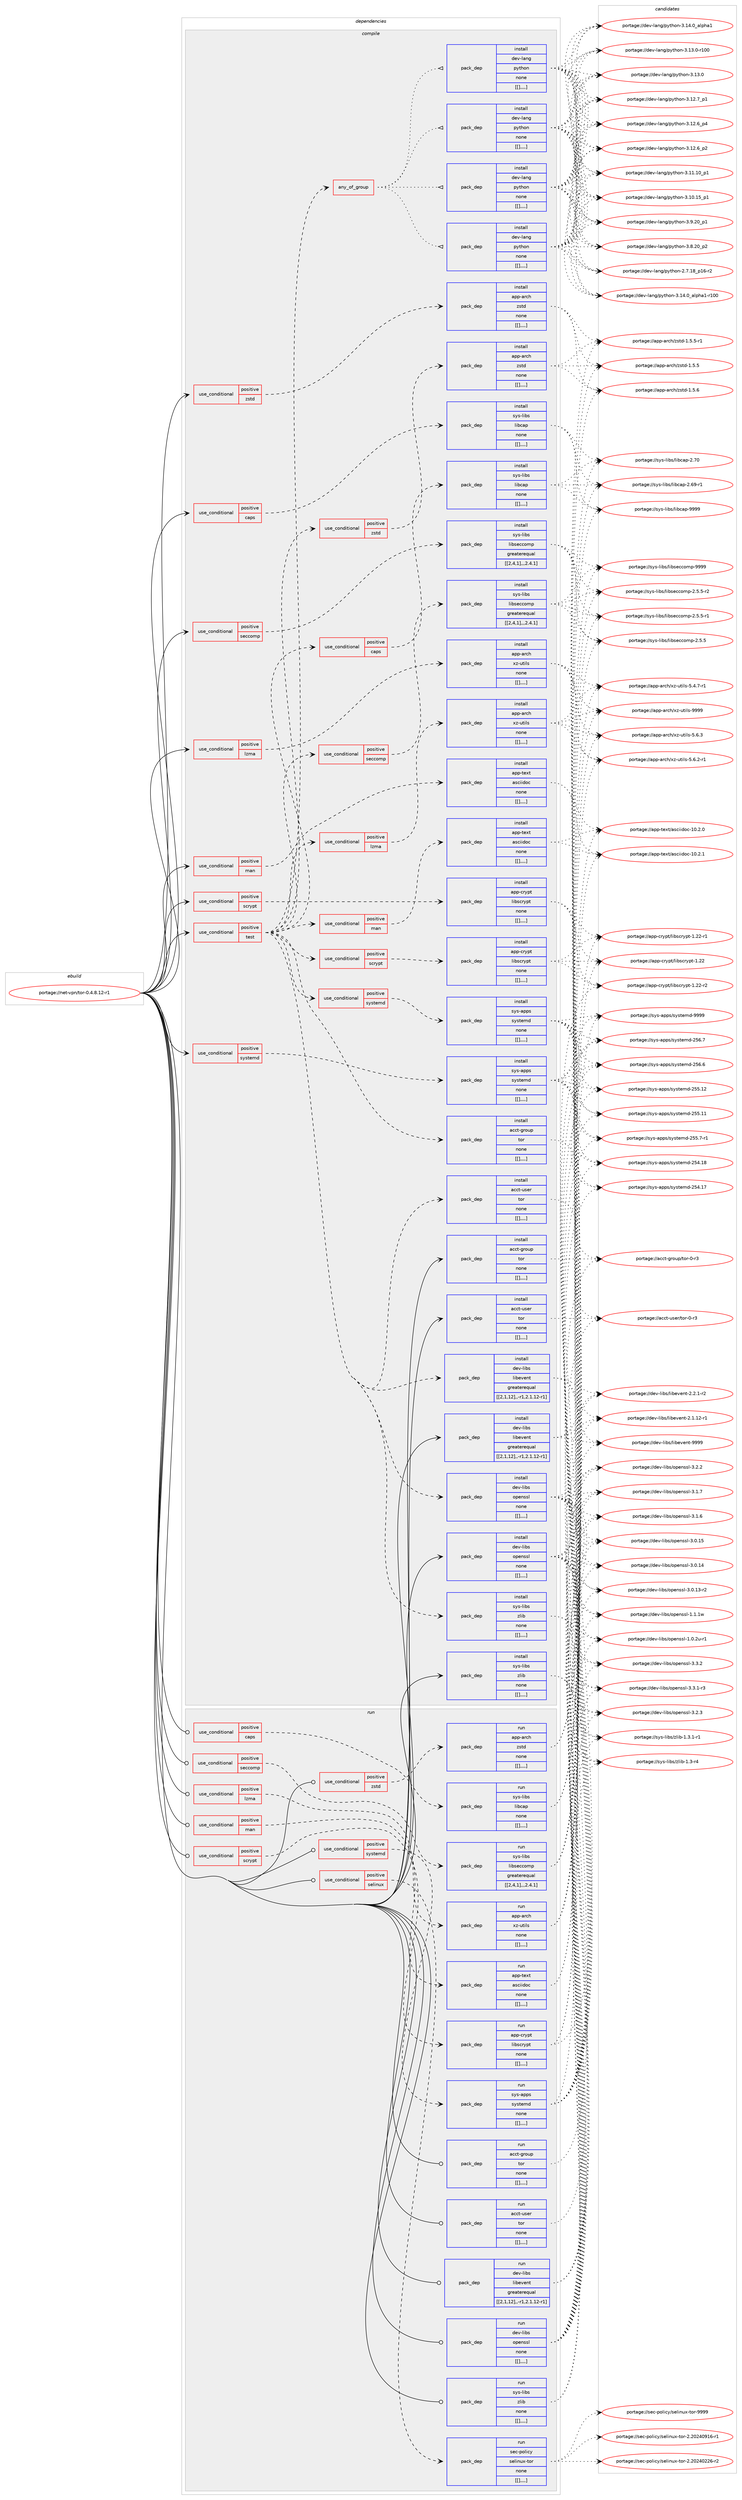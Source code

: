 digraph prolog {

# *************
# Graph options
# *************

newrank=true;
concentrate=true;
compound=true;
graph [rankdir=LR,fontname=Helvetica,fontsize=10,ranksep=1.5];#, ranksep=2.5, nodesep=0.2];
edge  [arrowhead=vee];
node  [fontname=Helvetica,fontsize=10];

# **********
# The ebuild
# **********

subgraph cluster_leftcol {
color=gray;
label=<<i>ebuild</i>>;
id [label="portage://net-vpn/tor-0.4.8.12-r1", color=red, width=4, href="../net-vpn/tor-0.4.8.12-r1.svg"];
}

# ****************
# The dependencies
# ****************

subgraph cluster_midcol {
color=gray;
label=<<i>dependencies</i>>;
subgraph cluster_compile {
fillcolor="#eeeeee";
style=filled;
label=<<i>compile</i>>;
subgraph cond108623 {
dependency409882 [label=<<TABLE BORDER="0" CELLBORDER="1" CELLSPACING="0" CELLPADDING="4"><TR><TD ROWSPAN="3" CELLPADDING="10">use_conditional</TD></TR><TR><TD>positive</TD></TR><TR><TD>caps</TD></TR></TABLE>>, shape=none, color=red];
subgraph pack298188 {
dependency409887 [label=<<TABLE BORDER="0" CELLBORDER="1" CELLSPACING="0" CELLPADDING="4" WIDTH="220"><TR><TD ROWSPAN="6" CELLPADDING="30">pack_dep</TD></TR><TR><TD WIDTH="110">install</TD></TR><TR><TD>sys-libs</TD></TR><TR><TD>libcap</TD></TR><TR><TD>none</TD></TR><TR><TD>[[],,,,]</TD></TR></TABLE>>, shape=none, color=blue];
}
dependency409882:e -> dependency409887:w [weight=20,style="dashed",arrowhead="vee"];
}
id:e -> dependency409882:w [weight=20,style="solid",arrowhead="vee"];
subgraph cond108649 {
dependency409975 [label=<<TABLE BORDER="0" CELLBORDER="1" CELLSPACING="0" CELLPADDING="4"><TR><TD ROWSPAN="3" CELLPADDING="10">use_conditional</TD></TR><TR><TD>positive</TD></TR><TR><TD>lzma</TD></TR></TABLE>>, shape=none, color=red];
subgraph pack298252 {
dependency410084 [label=<<TABLE BORDER="0" CELLBORDER="1" CELLSPACING="0" CELLPADDING="4" WIDTH="220"><TR><TD ROWSPAN="6" CELLPADDING="30">pack_dep</TD></TR><TR><TD WIDTH="110">install</TD></TR><TR><TD>app-arch</TD></TR><TR><TD>xz-utils</TD></TR><TR><TD>none</TD></TR><TR><TD>[[],,,,]</TD></TR></TABLE>>, shape=none, color=blue];
}
dependency409975:e -> dependency410084:w [weight=20,style="dashed",arrowhead="vee"];
}
id:e -> dependency409975:w [weight=20,style="solid",arrowhead="vee"];
subgraph cond108699 {
dependency410131 [label=<<TABLE BORDER="0" CELLBORDER="1" CELLSPACING="0" CELLPADDING="4"><TR><TD ROWSPAN="3" CELLPADDING="10">use_conditional</TD></TR><TR><TD>positive</TD></TR><TR><TD>man</TD></TR></TABLE>>, shape=none, color=red];
subgraph pack298403 {
dependency410296 [label=<<TABLE BORDER="0" CELLBORDER="1" CELLSPACING="0" CELLPADDING="4" WIDTH="220"><TR><TD ROWSPAN="6" CELLPADDING="30">pack_dep</TD></TR><TR><TD WIDTH="110">install</TD></TR><TR><TD>app-text</TD></TR><TR><TD>asciidoc</TD></TR><TR><TD>none</TD></TR><TR><TD>[[],,,,]</TD></TR></TABLE>>, shape=none, color=blue];
}
dependency410131:e -> dependency410296:w [weight=20,style="dashed",arrowhead="vee"];
}
id:e -> dependency410131:w [weight=20,style="solid",arrowhead="vee"];
subgraph cond108773 {
dependency410322 [label=<<TABLE BORDER="0" CELLBORDER="1" CELLSPACING="0" CELLPADDING="4"><TR><TD ROWSPAN="3" CELLPADDING="10">use_conditional</TD></TR><TR><TD>positive</TD></TR><TR><TD>scrypt</TD></TR></TABLE>>, shape=none, color=red];
subgraph pack298479 {
dependency410324 [label=<<TABLE BORDER="0" CELLBORDER="1" CELLSPACING="0" CELLPADDING="4" WIDTH="220"><TR><TD ROWSPAN="6" CELLPADDING="30">pack_dep</TD></TR><TR><TD WIDTH="110">install</TD></TR><TR><TD>app-crypt</TD></TR><TR><TD>libscrypt</TD></TR><TR><TD>none</TD></TR><TR><TD>[[],,,,]</TD></TR></TABLE>>, shape=none, color=blue];
}
dependency410322:e -> dependency410324:w [weight=20,style="dashed",arrowhead="vee"];
}
id:e -> dependency410322:w [weight=20,style="solid",arrowhead="vee"];
subgraph cond108785 {
dependency410329 [label=<<TABLE BORDER="0" CELLBORDER="1" CELLSPACING="0" CELLPADDING="4"><TR><TD ROWSPAN="3" CELLPADDING="10">use_conditional</TD></TR><TR><TD>positive</TD></TR><TR><TD>seccomp</TD></TR></TABLE>>, shape=none, color=red];
subgraph pack298506 {
dependency410392 [label=<<TABLE BORDER="0" CELLBORDER="1" CELLSPACING="0" CELLPADDING="4" WIDTH="220"><TR><TD ROWSPAN="6" CELLPADDING="30">pack_dep</TD></TR><TR><TD WIDTH="110">install</TD></TR><TR><TD>sys-libs</TD></TR><TR><TD>libseccomp</TD></TR><TR><TD>greaterequal</TD></TR><TR><TD>[[2,4,1],,,2.4.1]</TD></TR></TABLE>>, shape=none, color=blue];
}
dependency410329:e -> dependency410392:w [weight=20,style="dashed",arrowhead="vee"];
}
id:e -> dependency410329:w [weight=20,style="solid",arrowhead="vee"];
subgraph cond108813 {
dependency410423 [label=<<TABLE BORDER="0" CELLBORDER="1" CELLSPACING="0" CELLPADDING="4"><TR><TD ROWSPAN="3" CELLPADDING="10">use_conditional</TD></TR><TR><TD>positive</TD></TR><TR><TD>systemd</TD></TR></TABLE>>, shape=none, color=red];
subgraph pack298537 {
dependency410444 [label=<<TABLE BORDER="0" CELLBORDER="1" CELLSPACING="0" CELLPADDING="4" WIDTH="220"><TR><TD ROWSPAN="6" CELLPADDING="30">pack_dep</TD></TR><TR><TD WIDTH="110">install</TD></TR><TR><TD>sys-apps</TD></TR><TR><TD>systemd</TD></TR><TR><TD>none</TD></TR><TR><TD>[[],,,,]</TD></TR></TABLE>>, shape=none, color=blue];
}
dependency410423:e -> dependency410444:w [weight=20,style="dashed",arrowhead="vee"];
}
id:e -> dependency410423:w [weight=20,style="solid",arrowhead="vee"];
subgraph cond108827 {
dependency410452 [label=<<TABLE BORDER="0" CELLBORDER="1" CELLSPACING="0" CELLPADDING="4"><TR><TD ROWSPAN="3" CELLPADDING="10">use_conditional</TD></TR><TR><TD>positive</TD></TR><TR><TD>test</TD></TR></TABLE>>, shape=none, color=red];
subgraph pack298566 {
dependency410491 [label=<<TABLE BORDER="0" CELLBORDER="1" CELLSPACING="0" CELLPADDING="4" WIDTH="220"><TR><TD ROWSPAN="6" CELLPADDING="30">pack_dep</TD></TR><TR><TD WIDTH="110">install</TD></TR><TR><TD>acct-user</TD></TR><TR><TD>tor</TD></TR><TR><TD>none</TD></TR><TR><TD>[[],,,,]</TD></TR></TABLE>>, shape=none, color=blue];
}
dependency410452:e -> dependency410491:w [weight=20,style="dashed",arrowhead="vee"];
subgraph pack298581 {
dependency410530 [label=<<TABLE BORDER="0" CELLBORDER="1" CELLSPACING="0" CELLPADDING="4" WIDTH="220"><TR><TD ROWSPAN="6" CELLPADDING="30">pack_dep</TD></TR><TR><TD WIDTH="110">install</TD></TR><TR><TD>acct-group</TD></TR><TR><TD>tor</TD></TR><TR><TD>none</TD></TR><TR><TD>[[],,,,]</TD></TR></TABLE>>, shape=none, color=blue];
}
dependency410452:e -> dependency410530:w [weight=20,style="dashed",arrowhead="vee"];
subgraph pack298609 {
dependency410570 [label=<<TABLE BORDER="0" CELLBORDER="1" CELLSPACING="0" CELLPADDING="4" WIDTH="220"><TR><TD ROWSPAN="6" CELLPADDING="30">pack_dep</TD></TR><TR><TD WIDTH="110">install</TD></TR><TR><TD>dev-libs</TD></TR><TR><TD>libevent</TD></TR><TR><TD>greaterequal</TD></TR><TR><TD>[[2,1,12],,-r1,2.1.12-r1]</TD></TR></TABLE>>, shape=none, color=blue];
}
dependency410452:e -> dependency410570:w [weight=20,style="dashed",arrowhead="vee"];
subgraph pack298636 {
dependency410590 [label=<<TABLE BORDER="0" CELLBORDER="1" CELLSPACING="0" CELLPADDING="4" WIDTH="220"><TR><TD ROWSPAN="6" CELLPADDING="30">pack_dep</TD></TR><TR><TD WIDTH="110">install</TD></TR><TR><TD>dev-libs</TD></TR><TR><TD>openssl</TD></TR><TR><TD>none</TD></TR><TR><TD>[[],,,,]</TD></TR></TABLE>>, shape=none, color=blue];
}
dependency410452:e -> dependency410590:w [weight=20,style="dashed",arrowhead="vee"];
subgraph pack298650 {
dependency410594 [label=<<TABLE BORDER="0" CELLBORDER="1" CELLSPACING="0" CELLPADDING="4" WIDTH="220"><TR><TD ROWSPAN="6" CELLPADDING="30">pack_dep</TD></TR><TR><TD WIDTH="110">install</TD></TR><TR><TD>sys-libs</TD></TR><TR><TD>zlib</TD></TR><TR><TD>none</TD></TR><TR><TD>[[],,,,]</TD></TR></TABLE>>, shape=none, color=blue];
}
dependency410452:e -> dependency410594:w [weight=20,style="dashed",arrowhead="vee"];
subgraph cond108879 {
dependency410617 [label=<<TABLE BORDER="0" CELLBORDER="1" CELLSPACING="0" CELLPADDING="4"><TR><TD ROWSPAN="3" CELLPADDING="10">use_conditional</TD></TR><TR><TD>positive</TD></TR><TR><TD>caps</TD></TR></TABLE>>, shape=none, color=red];
subgraph pack298665 {
dependency410618 [label=<<TABLE BORDER="0" CELLBORDER="1" CELLSPACING="0" CELLPADDING="4" WIDTH="220"><TR><TD ROWSPAN="6" CELLPADDING="30">pack_dep</TD></TR><TR><TD WIDTH="110">install</TD></TR><TR><TD>sys-libs</TD></TR><TR><TD>libcap</TD></TR><TR><TD>none</TD></TR><TR><TD>[[],,,,]</TD></TR></TABLE>>, shape=none, color=blue];
}
dependency410617:e -> dependency410618:w [weight=20,style="dashed",arrowhead="vee"];
}
dependency410452:e -> dependency410617:w [weight=20,style="dashed",arrowhead="vee"];
subgraph cond108887 {
dependency410644 [label=<<TABLE BORDER="0" CELLBORDER="1" CELLSPACING="0" CELLPADDING="4"><TR><TD ROWSPAN="3" CELLPADDING="10">use_conditional</TD></TR><TR><TD>positive</TD></TR><TR><TD>man</TD></TR></TABLE>>, shape=none, color=red];
subgraph pack298697 {
dependency410670 [label=<<TABLE BORDER="0" CELLBORDER="1" CELLSPACING="0" CELLPADDING="4" WIDTH="220"><TR><TD ROWSPAN="6" CELLPADDING="30">pack_dep</TD></TR><TR><TD WIDTH="110">install</TD></TR><TR><TD>app-text</TD></TR><TR><TD>asciidoc</TD></TR><TR><TD>none</TD></TR><TR><TD>[[],,,,]</TD></TR></TABLE>>, shape=none, color=blue];
}
dependency410644:e -> dependency410670:w [weight=20,style="dashed",arrowhead="vee"];
}
dependency410452:e -> dependency410644:w [weight=20,style="dashed",arrowhead="vee"];
subgraph cond108910 {
dependency410692 [label=<<TABLE BORDER="0" CELLBORDER="1" CELLSPACING="0" CELLPADDING="4"><TR><TD ROWSPAN="3" CELLPADDING="10">use_conditional</TD></TR><TR><TD>positive</TD></TR><TR><TD>lzma</TD></TR></TABLE>>, shape=none, color=red];
subgraph pack298737 {
dependency410731 [label=<<TABLE BORDER="0" CELLBORDER="1" CELLSPACING="0" CELLPADDING="4" WIDTH="220"><TR><TD ROWSPAN="6" CELLPADDING="30">pack_dep</TD></TR><TR><TD WIDTH="110">install</TD></TR><TR><TD>app-arch</TD></TR><TR><TD>xz-utils</TD></TR><TR><TD>none</TD></TR><TR><TD>[[],,,,]</TD></TR></TABLE>>, shape=none, color=blue];
}
dependency410692:e -> dependency410731:w [weight=20,style="dashed",arrowhead="vee"];
}
dependency410452:e -> dependency410692:w [weight=20,style="dashed",arrowhead="vee"];
subgraph cond108928 {
dependency410747 [label=<<TABLE BORDER="0" CELLBORDER="1" CELLSPACING="0" CELLPADDING="4"><TR><TD ROWSPAN="3" CELLPADDING="10">use_conditional</TD></TR><TR><TD>positive</TD></TR><TR><TD>scrypt</TD></TR></TABLE>>, shape=none, color=red];
subgraph pack298755 {
dependency410769 [label=<<TABLE BORDER="0" CELLBORDER="1" CELLSPACING="0" CELLPADDING="4" WIDTH="220"><TR><TD ROWSPAN="6" CELLPADDING="30">pack_dep</TD></TR><TR><TD WIDTH="110">install</TD></TR><TR><TD>app-crypt</TD></TR><TR><TD>libscrypt</TD></TR><TR><TD>none</TD></TR><TR><TD>[[],,,,]</TD></TR></TABLE>>, shape=none, color=blue];
}
dependency410747:e -> dependency410769:w [weight=20,style="dashed",arrowhead="vee"];
}
dependency410452:e -> dependency410747:w [weight=20,style="dashed",arrowhead="vee"];
subgraph cond108946 {
dependency410793 [label=<<TABLE BORDER="0" CELLBORDER="1" CELLSPACING="0" CELLPADDING="4"><TR><TD ROWSPAN="3" CELLPADDING="10">use_conditional</TD></TR><TR><TD>positive</TD></TR><TR><TD>seccomp</TD></TR></TABLE>>, shape=none, color=red];
subgraph pack298795 {
dependency410814 [label=<<TABLE BORDER="0" CELLBORDER="1" CELLSPACING="0" CELLPADDING="4" WIDTH="220"><TR><TD ROWSPAN="6" CELLPADDING="30">pack_dep</TD></TR><TR><TD WIDTH="110">install</TD></TR><TR><TD>sys-libs</TD></TR><TR><TD>libseccomp</TD></TR><TR><TD>greaterequal</TD></TR><TR><TD>[[2,4,1],,,2.4.1]</TD></TR></TABLE>>, shape=none, color=blue];
}
dependency410793:e -> dependency410814:w [weight=20,style="dashed",arrowhead="vee"];
}
dependency410452:e -> dependency410793:w [weight=20,style="dashed",arrowhead="vee"];
subgraph cond108955 {
dependency410846 [label=<<TABLE BORDER="0" CELLBORDER="1" CELLSPACING="0" CELLPADDING="4"><TR><TD ROWSPAN="3" CELLPADDING="10">use_conditional</TD></TR><TR><TD>positive</TD></TR><TR><TD>systemd</TD></TR></TABLE>>, shape=none, color=red];
subgraph pack298845 {
dependency410908 [label=<<TABLE BORDER="0" CELLBORDER="1" CELLSPACING="0" CELLPADDING="4" WIDTH="220"><TR><TD ROWSPAN="6" CELLPADDING="30">pack_dep</TD></TR><TR><TD WIDTH="110">install</TD></TR><TR><TD>sys-apps</TD></TR><TR><TD>systemd</TD></TR><TR><TD>none</TD></TR><TR><TD>[[],,,,]</TD></TR></TABLE>>, shape=none, color=blue];
}
dependency410846:e -> dependency410908:w [weight=20,style="dashed",arrowhead="vee"];
}
dependency410452:e -> dependency410846:w [weight=20,style="dashed",arrowhead="vee"];
subgraph cond108982 {
dependency410942 [label=<<TABLE BORDER="0" CELLBORDER="1" CELLSPACING="0" CELLPADDING="4"><TR><TD ROWSPAN="3" CELLPADDING="10">use_conditional</TD></TR><TR><TD>positive</TD></TR><TR><TD>zstd</TD></TR></TABLE>>, shape=none, color=red];
subgraph pack298905 {
dependency410973 [label=<<TABLE BORDER="0" CELLBORDER="1" CELLSPACING="0" CELLPADDING="4" WIDTH="220"><TR><TD ROWSPAN="6" CELLPADDING="30">pack_dep</TD></TR><TR><TD WIDTH="110">install</TD></TR><TR><TD>app-arch</TD></TR><TR><TD>zstd</TD></TR><TR><TD>none</TD></TR><TR><TD>[[],,,,]</TD></TR></TABLE>>, shape=none, color=blue];
}
dependency410942:e -> dependency410973:w [weight=20,style="dashed",arrowhead="vee"];
}
dependency410452:e -> dependency410942:w [weight=20,style="dashed",arrowhead="vee"];
subgraph any2887 {
dependency410977 [label=<<TABLE BORDER="0" CELLBORDER="1" CELLSPACING="0" CELLPADDING="4"><TR><TD CELLPADDING="10">any_of_group</TD></TR></TABLE>>, shape=none, color=red];subgraph pack298909 {
dependency411000 [label=<<TABLE BORDER="0" CELLBORDER="1" CELLSPACING="0" CELLPADDING="4" WIDTH="220"><TR><TD ROWSPAN="6" CELLPADDING="30">pack_dep</TD></TR><TR><TD WIDTH="110">install</TD></TR><TR><TD>dev-lang</TD></TR><TR><TD>python</TD></TR><TR><TD>none</TD></TR><TR><TD>[[],,,,]</TD></TR></TABLE>>, shape=none, color=blue];
}
dependency410977:e -> dependency411000:w [weight=20,style="dotted",arrowhead="oinv"];
subgraph pack298970 {
dependency411062 [label=<<TABLE BORDER="0" CELLBORDER="1" CELLSPACING="0" CELLPADDING="4" WIDTH="220"><TR><TD ROWSPAN="6" CELLPADDING="30">pack_dep</TD></TR><TR><TD WIDTH="110">install</TD></TR><TR><TD>dev-lang</TD></TR><TR><TD>python</TD></TR><TR><TD>none</TD></TR><TR><TD>[[],,,,]</TD></TR></TABLE>>, shape=none, color=blue];
}
dependency410977:e -> dependency411062:w [weight=20,style="dotted",arrowhead="oinv"];
subgraph pack298982 {
dependency411098 [label=<<TABLE BORDER="0" CELLBORDER="1" CELLSPACING="0" CELLPADDING="4" WIDTH="220"><TR><TD ROWSPAN="6" CELLPADDING="30">pack_dep</TD></TR><TR><TD WIDTH="110">install</TD></TR><TR><TD>dev-lang</TD></TR><TR><TD>python</TD></TR><TR><TD>none</TD></TR><TR><TD>[[],,,,]</TD></TR></TABLE>>, shape=none, color=blue];
}
dependency410977:e -> dependency411098:w [weight=20,style="dotted",arrowhead="oinv"];
subgraph pack299004 {
dependency411116 [label=<<TABLE BORDER="0" CELLBORDER="1" CELLSPACING="0" CELLPADDING="4" WIDTH="220"><TR><TD ROWSPAN="6" CELLPADDING="30">pack_dep</TD></TR><TR><TD WIDTH="110">install</TD></TR><TR><TD>dev-lang</TD></TR><TR><TD>python</TD></TR><TR><TD>none</TD></TR><TR><TD>[[],,,,]</TD></TR></TABLE>>, shape=none, color=blue];
}
dependency410977:e -> dependency411116:w [weight=20,style="dotted",arrowhead="oinv"];
}
dependency410452:e -> dependency410977:w [weight=20,style="dashed",arrowhead="vee"];
}
id:e -> dependency410452:w [weight=20,style="solid",arrowhead="vee"];
subgraph cond109039 {
dependency411153 [label=<<TABLE BORDER="0" CELLBORDER="1" CELLSPACING="0" CELLPADDING="4"><TR><TD ROWSPAN="3" CELLPADDING="10">use_conditional</TD></TR><TR><TD>positive</TD></TR><TR><TD>zstd</TD></TR></TABLE>>, shape=none, color=red];
subgraph pack299051 {
dependency411186 [label=<<TABLE BORDER="0" CELLBORDER="1" CELLSPACING="0" CELLPADDING="4" WIDTH="220"><TR><TD ROWSPAN="6" CELLPADDING="30">pack_dep</TD></TR><TR><TD WIDTH="110">install</TD></TR><TR><TD>app-arch</TD></TR><TR><TD>zstd</TD></TR><TR><TD>none</TD></TR><TR><TD>[[],,,,]</TD></TR></TABLE>>, shape=none, color=blue];
}
dependency411153:e -> dependency411186:w [weight=20,style="dashed",arrowhead="vee"];
}
id:e -> dependency411153:w [weight=20,style="solid",arrowhead="vee"];
subgraph pack299081 {
dependency411279 [label=<<TABLE BORDER="0" CELLBORDER="1" CELLSPACING="0" CELLPADDING="4" WIDTH="220"><TR><TD ROWSPAN="6" CELLPADDING="30">pack_dep</TD></TR><TR><TD WIDTH="110">install</TD></TR><TR><TD>acct-group</TD></TR><TR><TD>tor</TD></TR><TR><TD>none</TD></TR><TR><TD>[[],,,,]</TD></TR></TABLE>>, shape=none, color=blue];
}
id:e -> dependency411279:w [weight=20,style="solid",arrowhead="vee"];
subgraph pack299114 {
dependency411285 [label=<<TABLE BORDER="0" CELLBORDER="1" CELLSPACING="0" CELLPADDING="4" WIDTH="220"><TR><TD ROWSPAN="6" CELLPADDING="30">pack_dep</TD></TR><TR><TD WIDTH="110">install</TD></TR><TR><TD>acct-user</TD></TR><TR><TD>tor</TD></TR><TR><TD>none</TD></TR><TR><TD>[[],,,,]</TD></TR></TABLE>>, shape=none, color=blue];
}
id:e -> dependency411285:w [weight=20,style="solid",arrowhead="vee"];
subgraph pack299117 {
dependency411337 [label=<<TABLE BORDER="0" CELLBORDER="1" CELLSPACING="0" CELLPADDING="4" WIDTH="220"><TR><TD ROWSPAN="6" CELLPADDING="30">pack_dep</TD></TR><TR><TD WIDTH="110">install</TD></TR><TR><TD>dev-libs</TD></TR><TR><TD>libevent</TD></TR><TR><TD>greaterequal</TD></TR><TR><TD>[[2,1,12],,-r1,2.1.12-r1]</TD></TR></TABLE>>, shape=none, color=blue];
}
id:e -> dependency411337:w [weight=20,style="solid",arrowhead="vee"];
subgraph pack299159 {
dependency411343 [label=<<TABLE BORDER="0" CELLBORDER="1" CELLSPACING="0" CELLPADDING="4" WIDTH="220"><TR><TD ROWSPAN="6" CELLPADDING="30">pack_dep</TD></TR><TR><TD WIDTH="110">install</TD></TR><TR><TD>dev-libs</TD></TR><TR><TD>openssl</TD></TR><TR><TD>none</TD></TR><TR><TD>[[],,,,]</TD></TR></TABLE>>, shape=none, color=blue];
}
id:e -> dependency411343:w [weight=20,style="solid",arrowhead="vee"];
subgraph pack299164 {
dependency411366 [label=<<TABLE BORDER="0" CELLBORDER="1" CELLSPACING="0" CELLPADDING="4" WIDTH="220"><TR><TD ROWSPAN="6" CELLPADDING="30">pack_dep</TD></TR><TR><TD WIDTH="110">install</TD></TR><TR><TD>sys-libs</TD></TR><TR><TD>zlib</TD></TR><TR><TD>none</TD></TR><TR><TD>[[],,,,]</TD></TR></TABLE>>, shape=none, color=blue];
}
id:e -> dependency411366:w [weight=20,style="solid",arrowhead="vee"];
}
subgraph cluster_compileandrun {
fillcolor="#eeeeee";
style=filled;
label=<<i>compile and run</i>>;
}
subgraph cluster_run {
fillcolor="#eeeeee";
style=filled;
label=<<i>run</i>>;
subgraph cond109119 {
dependency411372 [label=<<TABLE BORDER="0" CELLBORDER="1" CELLSPACING="0" CELLPADDING="4"><TR><TD ROWSPAN="3" CELLPADDING="10">use_conditional</TD></TR><TR><TD>positive</TD></TR><TR><TD>caps</TD></TR></TABLE>>, shape=none, color=red];
subgraph pack299180 {
dependency411390 [label=<<TABLE BORDER="0" CELLBORDER="1" CELLSPACING="0" CELLPADDING="4" WIDTH="220"><TR><TD ROWSPAN="6" CELLPADDING="30">pack_dep</TD></TR><TR><TD WIDTH="110">run</TD></TR><TR><TD>sys-libs</TD></TR><TR><TD>libcap</TD></TR><TR><TD>none</TD></TR><TR><TD>[[],,,,]</TD></TR></TABLE>>, shape=none, color=blue];
}
dependency411372:e -> dependency411390:w [weight=20,style="dashed",arrowhead="vee"];
}
id:e -> dependency411372:w [weight=20,style="solid",arrowhead="odot"];
subgraph cond109142 {
dependency411477 [label=<<TABLE BORDER="0" CELLBORDER="1" CELLSPACING="0" CELLPADDING="4"><TR><TD ROWSPAN="3" CELLPADDING="10">use_conditional</TD></TR><TR><TD>positive</TD></TR><TR><TD>lzma</TD></TR></TABLE>>, shape=none, color=red];
subgraph pack299264 {
dependency411513 [label=<<TABLE BORDER="0" CELLBORDER="1" CELLSPACING="0" CELLPADDING="4" WIDTH="220"><TR><TD ROWSPAN="6" CELLPADDING="30">pack_dep</TD></TR><TR><TD WIDTH="110">run</TD></TR><TR><TD>app-arch</TD></TR><TR><TD>xz-utils</TD></TR><TR><TD>none</TD></TR><TR><TD>[[],,,,]</TD></TR></TABLE>>, shape=none, color=blue];
}
dependency411477:e -> dependency411513:w [weight=20,style="dashed",arrowhead="vee"];
}
id:e -> dependency411477:w [weight=20,style="solid",arrowhead="odot"];
subgraph cond109164 {
dependency411626 [label=<<TABLE BORDER="0" CELLBORDER="1" CELLSPACING="0" CELLPADDING="4"><TR><TD ROWSPAN="3" CELLPADDING="10">use_conditional</TD></TR><TR><TD>positive</TD></TR><TR><TD>man</TD></TR></TABLE>>, shape=none, color=red];
subgraph pack299364 {
dependency411643 [label=<<TABLE BORDER="0" CELLBORDER="1" CELLSPACING="0" CELLPADDING="4" WIDTH="220"><TR><TD ROWSPAN="6" CELLPADDING="30">pack_dep</TD></TR><TR><TD WIDTH="110">run</TD></TR><TR><TD>app-text</TD></TR><TR><TD>asciidoc</TD></TR><TR><TD>none</TD></TR><TR><TD>[[],,,,]</TD></TR></TABLE>>, shape=none, color=blue];
}
dependency411626:e -> dependency411643:w [weight=20,style="dashed",arrowhead="vee"];
}
id:e -> dependency411626:w [weight=20,style="solid",arrowhead="odot"];
subgraph cond109207 {
dependency411652 [label=<<TABLE BORDER="0" CELLBORDER="1" CELLSPACING="0" CELLPADDING="4"><TR><TD ROWSPAN="3" CELLPADDING="10">use_conditional</TD></TR><TR><TD>positive</TD></TR><TR><TD>scrypt</TD></TR></TABLE>>, shape=none, color=red];
subgraph pack299366 {
dependency411654 [label=<<TABLE BORDER="0" CELLBORDER="1" CELLSPACING="0" CELLPADDING="4" WIDTH="220"><TR><TD ROWSPAN="6" CELLPADDING="30">pack_dep</TD></TR><TR><TD WIDTH="110">run</TD></TR><TR><TD>app-crypt</TD></TR><TR><TD>libscrypt</TD></TR><TR><TD>none</TD></TR><TR><TD>[[],,,,]</TD></TR></TABLE>>, shape=none, color=blue];
}
dependency411652:e -> dependency411654:w [weight=20,style="dashed",arrowhead="vee"];
}
id:e -> dependency411652:w [weight=20,style="solid",arrowhead="odot"];
subgraph cond109212 {
dependency411661 [label=<<TABLE BORDER="0" CELLBORDER="1" CELLSPACING="0" CELLPADDING="4"><TR><TD ROWSPAN="3" CELLPADDING="10">use_conditional</TD></TR><TR><TD>positive</TD></TR><TR><TD>seccomp</TD></TR></TABLE>>, shape=none, color=red];
subgraph pack299380 {
dependency411695 [label=<<TABLE BORDER="0" CELLBORDER="1" CELLSPACING="0" CELLPADDING="4" WIDTH="220"><TR><TD ROWSPAN="6" CELLPADDING="30">pack_dep</TD></TR><TR><TD WIDTH="110">run</TD></TR><TR><TD>sys-libs</TD></TR><TR><TD>libseccomp</TD></TR><TR><TD>greaterequal</TD></TR><TR><TD>[[2,4,1],,,2.4.1]</TD></TR></TABLE>>, shape=none, color=blue];
}
dependency411661:e -> dependency411695:w [weight=20,style="dashed",arrowhead="vee"];
}
id:e -> dependency411661:w [weight=20,style="solid",arrowhead="odot"];
subgraph cond109245 {
dependency411770 [label=<<TABLE BORDER="0" CELLBORDER="1" CELLSPACING="0" CELLPADDING="4"><TR><TD ROWSPAN="3" CELLPADDING="10">use_conditional</TD></TR><TR><TD>positive</TD></TR><TR><TD>selinux</TD></TR></TABLE>>, shape=none, color=red];
subgraph pack299451 {
dependency411785 [label=<<TABLE BORDER="0" CELLBORDER="1" CELLSPACING="0" CELLPADDING="4" WIDTH="220"><TR><TD ROWSPAN="6" CELLPADDING="30">pack_dep</TD></TR><TR><TD WIDTH="110">run</TD></TR><TR><TD>sec-policy</TD></TR><TR><TD>selinux-tor</TD></TR><TR><TD>none</TD></TR><TR><TD>[[],,,,]</TD></TR></TABLE>>, shape=none, color=blue];
}
dependency411770:e -> dependency411785:w [weight=20,style="dashed",arrowhead="vee"];
}
id:e -> dependency411770:w [weight=20,style="solid",arrowhead="odot"];
subgraph cond109280 {
dependency411883 [label=<<TABLE BORDER="0" CELLBORDER="1" CELLSPACING="0" CELLPADDING="4"><TR><TD ROWSPAN="3" CELLPADDING="10">use_conditional</TD></TR><TR><TD>positive</TD></TR><TR><TD>systemd</TD></TR></TABLE>>, shape=none, color=red];
subgraph pack299520 {
dependency411901 [label=<<TABLE BORDER="0" CELLBORDER="1" CELLSPACING="0" CELLPADDING="4" WIDTH="220"><TR><TD ROWSPAN="6" CELLPADDING="30">pack_dep</TD></TR><TR><TD WIDTH="110">run</TD></TR><TR><TD>sys-apps</TD></TR><TR><TD>systemd</TD></TR><TR><TD>none</TD></TR><TR><TD>[[],,,,]</TD></TR></TABLE>>, shape=none, color=blue];
}
dependency411883:e -> dependency411901:w [weight=20,style="dashed",arrowhead="vee"];
}
id:e -> dependency411883:w [weight=20,style="solid",arrowhead="odot"];
subgraph cond109302 {
dependency411989 [label=<<TABLE BORDER="0" CELLBORDER="1" CELLSPACING="0" CELLPADDING="4"><TR><TD ROWSPAN="3" CELLPADDING="10">use_conditional</TD></TR><TR><TD>positive</TD></TR><TR><TD>zstd</TD></TR></TABLE>>, shape=none, color=red];
subgraph pack299611 {
dependency412036 [label=<<TABLE BORDER="0" CELLBORDER="1" CELLSPACING="0" CELLPADDING="4" WIDTH="220"><TR><TD ROWSPAN="6" CELLPADDING="30">pack_dep</TD></TR><TR><TD WIDTH="110">run</TD></TR><TR><TD>app-arch</TD></TR><TR><TD>zstd</TD></TR><TR><TD>none</TD></TR><TR><TD>[[],,,,]</TD></TR></TABLE>>, shape=none, color=blue];
}
dependency411989:e -> dependency412036:w [weight=20,style="dashed",arrowhead="vee"];
}
id:e -> dependency411989:w [weight=20,style="solid",arrowhead="odot"];
subgraph pack299640 {
dependency412077 [label=<<TABLE BORDER="0" CELLBORDER="1" CELLSPACING="0" CELLPADDING="4" WIDTH="220"><TR><TD ROWSPAN="6" CELLPADDING="30">pack_dep</TD></TR><TR><TD WIDTH="110">run</TD></TR><TR><TD>acct-group</TD></TR><TR><TD>tor</TD></TR><TR><TD>none</TD></TR><TR><TD>[[],,,,]</TD></TR></TABLE>>, shape=none, color=blue];
}
id:e -> dependency412077:w [weight=20,style="solid",arrowhead="odot"];
subgraph pack299662 {
dependency412112 [label=<<TABLE BORDER="0" CELLBORDER="1" CELLSPACING="0" CELLPADDING="4" WIDTH="220"><TR><TD ROWSPAN="6" CELLPADDING="30">pack_dep</TD></TR><TR><TD WIDTH="110">run</TD></TR><TR><TD>acct-user</TD></TR><TR><TD>tor</TD></TR><TR><TD>none</TD></TR><TR><TD>[[],,,,]</TD></TR></TABLE>>, shape=none, color=blue];
}
id:e -> dependency412112:w [weight=20,style="solid",arrowhead="odot"];
subgraph pack299685 {
dependency412269 [label=<<TABLE BORDER="0" CELLBORDER="1" CELLSPACING="0" CELLPADDING="4" WIDTH="220"><TR><TD ROWSPAN="6" CELLPADDING="30">pack_dep</TD></TR><TR><TD WIDTH="110">run</TD></TR><TR><TD>dev-libs</TD></TR><TR><TD>libevent</TD></TR><TR><TD>greaterequal</TD></TR><TR><TD>[[2,1,12],,-r1,2.1.12-r1]</TD></TR></TABLE>>, shape=none, color=blue];
}
id:e -> dependency412269:w [weight=20,style="solid",arrowhead="odot"];
subgraph pack299808 {
dependency412333 [label=<<TABLE BORDER="0" CELLBORDER="1" CELLSPACING="0" CELLPADDING="4" WIDTH="220"><TR><TD ROWSPAN="6" CELLPADDING="30">pack_dep</TD></TR><TR><TD WIDTH="110">run</TD></TR><TR><TD>dev-libs</TD></TR><TR><TD>openssl</TD></TR><TR><TD>none</TD></TR><TR><TD>[[],,,,]</TD></TR></TABLE>>, shape=none, color=blue];
}
id:e -> dependency412333:w [weight=20,style="solid",arrowhead="odot"];
subgraph pack299826 {
dependency412336 [label=<<TABLE BORDER="0" CELLBORDER="1" CELLSPACING="0" CELLPADDING="4" WIDTH="220"><TR><TD ROWSPAN="6" CELLPADDING="30">pack_dep</TD></TR><TR><TD WIDTH="110">run</TD></TR><TR><TD>sys-libs</TD></TR><TR><TD>zlib</TD></TR><TR><TD>none</TD></TR><TR><TD>[[],,,,]</TD></TR></TABLE>>, shape=none, color=blue];
}
id:e -> dependency412336:w [weight=20,style="solid",arrowhead="odot"];
}
}

# **************
# The candidates
# **************

subgraph cluster_choices {
rank=same;
color=gray;
label=<<i>candidates</i>>;

subgraph choice299110 {
color=black;
nodesep=1;
choice1151211154510810598115471081059899971124557575757 [label="portage://sys-libs/libcap-9999", color=red, width=4,href="../sys-libs/libcap-9999.svg"];
choice1151211154510810598115471081059899971124550465548 [label="portage://sys-libs/libcap-2.70", color=red, width=4,href="../sys-libs/libcap-2.70.svg"];
choice11512111545108105981154710810598999711245504654574511449 [label="portage://sys-libs/libcap-2.69-r1", color=red, width=4,href="../sys-libs/libcap-2.69-r1.svg"];
dependency409887:e -> choice1151211154510810598115471081059899971124557575757:w [style=dotted,weight="100"];
dependency409887:e -> choice1151211154510810598115471081059899971124550465548:w [style=dotted,weight="100"];
dependency409887:e -> choice11512111545108105981154710810598999711245504654574511449:w [style=dotted,weight="100"];
}
subgraph choice299114 {
color=black;
nodesep=1;
choice9711211245971149910447120122451171161051081154557575757 [label="portage://app-arch/xz-utils-9999", color=red, width=4,href="../app-arch/xz-utils-9999.svg"];
choice971121124597114991044712012245117116105108115455346544651 [label="portage://app-arch/xz-utils-5.6.3", color=red, width=4,href="../app-arch/xz-utils-5.6.3.svg"];
choice9711211245971149910447120122451171161051081154553465446504511449 [label="portage://app-arch/xz-utils-5.6.2-r1", color=red, width=4,href="../app-arch/xz-utils-5.6.2-r1.svg"];
choice9711211245971149910447120122451171161051081154553465246554511449 [label="portage://app-arch/xz-utils-5.4.7-r1", color=red, width=4,href="../app-arch/xz-utils-5.4.7-r1.svg"];
dependency410084:e -> choice9711211245971149910447120122451171161051081154557575757:w [style=dotted,weight="100"];
dependency410084:e -> choice971121124597114991044712012245117116105108115455346544651:w [style=dotted,weight="100"];
dependency410084:e -> choice9711211245971149910447120122451171161051081154553465446504511449:w [style=dotted,weight="100"];
dependency410084:e -> choice9711211245971149910447120122451171161051081154553465246554511449:w [style=dotted,weight="100"];
}
subgraph choice299179 {
color=black;
nodesep=1;
choice97112112451161011201164797115991051051001119945494846504649 [label="portage://app-text/asciidoc-10.2.1", color=red, width=4,href="../app-text/asciidoc-10.2.1.svg"];
choice97112112451161011201164797115991051051001119945494846504648 [label="portage://app-text/asciidoc-10.2.0", color=red, width=4,href="../app-text/asciidoc-10.2.0.svg"];
dependency410296:e -> choice97112112451161011201164797115991051051001119945494846504649:w [style=dotted,weight="100"];
dependency410296:e -> choice97112112451161011201164797115991051051001119945494846504648:w [style=dotted,weight="100"];
}
subgraph choice299197 {
color=black;
nodesep=1;
choice97112112459911412111211647108105981159911412111211645494650504511450 [label="portage://app-crypt/libscrypt-1.22-r2", color=red, width=4,href="../app-crypt/libscrypt-1.22-r2.svg"];
choice97112112459911412111211647108105981159911412111211645494650504511449 [label="portage://app-crypt/libscrypt-1.22-r1", color=red, width=4,href="../app-crypt/libscrypt-1.22-r1.svg"];
choice9711211245991141211121164710810598115991141211121164549465050 [label="portage://app-crypt/libscrypt-1.22", color=red, width=4,href="../app-crypt/libscrypt-1.22.svg"];
dependency410324:e -> choice97112112459911412111211647108105981159911412111211645494650504511450:w [style=dotted,weight="100"];
dependency410324:e -> choice97112112459911412111211647108105981159911412111211645494650504511449:w [style=dotted,weight="100"];
dependency410324:e -> choice9711211245991141211121164710810598115991141211121164549465050:w [style=dotted,weight="100"];
}
subgraph choice299217 {
color=black;
nodesep=1;
choice1151211154510810598115471081059811510199991111091124557575757 [label="portage://sys-libs/libseccomp-9999", color=red, width=4,href="../sys-libs/libseccomp-9999.svg"];
choice1151211154510810598115471081059811510199991111091124550465346534511450 [label="portage://sys-libs/libseccomp-2.5.5-r2", color=red, width=4,href="../sys-libs/libseccomp-2.5.5-r2.svg"];
choice1151211154510810598115471081059811510199991111091124550465346534511449 [label="portage://sys-libs/libseccomp-2.5.5-r1", color=red, width=4,href="../sys-libs/libseccomp-2.5.5-r1.svg"];
choice115121115451081059811547108105981151019999111109112455046534653 [label="portage://sys-libs/libseccomp-2.5.5", color=red, width=4,href="../sys-libs/libseccomp-2.5.5.svg"];
dependency410392:e -> choice1151211154510810598115471081059811510199991111091124557575757:w [style=dotted,weight="100"];
dependency410392:e -> choice1151211154510810598115471081059811510199991111091124550465346534511450:w [style=dotted,weight="100"];
dependency410392:e -> choice1151211154510810598115471081059811510199991111091124550465346534511449:w [style=dotted,weight="100"];
dependency410392:e -> choice115121115451081059811547108105981151019999111109112455046534653:w [style=dotted,weight="100"];
}
subgraph choice299234 {
color=black;
nodesep=1;
choice1151211154597112112115471151211151161011091004557575757 [label="portage://sys-apps/systemd-9999", color=red, width=4,href="../sys-apps/systemd-9999.svg"];
choice115121115459711211211547115121115116101109100455053544655 [label="portage://sys-apps/systemd-256.7", color=red, width=4,href="../sys-apps/systemd-256.7.svg"];
choice115121115459711211211547115121115116101109100455053544654 [label="portage://sys-apps/systemd-256.6", color=red, width=4,href="../sys-apps/systemd-256.6.svg"];
choice11512111545971121121154711512111511610110910045505353464950 [label="portage://sys-apps/systemd-255.12", color=red, width=4,href="../sys-apps/systemd-255.12.svg"];
choice11512111545971121121154711512111511610110910045505353464949 [label="portage://sys-apps/systemd-255.11", color=red, width=4,href="../sys-apps/systemd-255.11.svg"];
choice1151211154597112112115471151211151161011091004550535346554511449 [label="portage://sys-apps/systemd-255.7-r1", color=red, width=4,href="../sys-apps/systemd-255.7-r1.svg"];
choice11512111545971121121154711512111511610110910045505352464956 [label="portage://sys-apps/systemd-254.18", color=red, width=4,href="../sys-apps/systemd-254.18.svg"];
choice11512111545971121121154711512111511610110910045505352464955 [label="portage://sys-apps/systemd-254.17", color=red, width=4,href="../sys-apps/systemd-254.17.svg"];
dependency410444:e -> choice1151211154597112112115471151211151161011091004557575757:w [style=dotted,weight="100"];
dependency410444:e -> choice115121115459711211211547115121115116101109100455053544655:w [style=dotted,weight="100"];
dependency410444:e -> choice115121115459711211211547115121115116101109100455053544654:w [style=dotted,weight="100"];
dependency410444:e -> choice11512111545971121121154711512111511610110910045505353464950:w [style=dotted,weight="100"];
dependency410444:e -> choice11512111545971121121154711512111511610110910045505353464949:w [style=dotted,weight="100"];
dependency410444:e -> choice1151211154597112112115471151211151161011091004550535346554511449:w [style=dotted,weight="100"];
dependency410444:e -> choice11512111545971121121154711512111511610110910045505352464956:w [style=dotted,weight="100"];
dependency410444:e -> choice11512111545971121121154711512111511610110910045505352464955:w [style=dotted,weight="100"];
}
subgraph choice299252 {
color=black;
nodesep=1;
choice979999116451171151011144711611111445484511451 [label="portage://acct-user/tor-0-r3", color=red, width=4,href="../acct-user/tor-0-r3.svg"];
dependency410491:e -> choice979999116451171151011144711611111445484511451:w [style=dotted,weight="100"];
}
subgraph choice299263 {
color=black;
nodesep=1;
choice979999116451031141111171124711611111445484511451 [label="portage://acct-group/tor-0-r3", color=red, width=4,href="../acct-group/tor-0-r3.svg"];
dependency410530:e -> choice979999116451031141111171124711611111445484511451:w [style=dotted,weight="100"];
}
subgraph choice299293 {
color=black;
nodesep=1;
choice100101118451081059811547108105981011181011101164557575757 [label="portage://dev-libs/libevent-9999", color=red, width=4,href="../dev-libs/libevent-9999.svg"];
choice100101118451081059811547108105981011181011101164550465046494511450 [label="portage://dev-libs/libevent-2.2.1-r2", color=red, width=4,href="../dev-libs/libevent-2.2.1-r2.svg"];
choice10010111845108105981154710810598101118101110116455046494649504511449 [label="portage://dev-libs/libevent-2.1.12-r1", color=red, width=4,href="../dev-libs/libevent-2.1.12-r1.svg"];
dependency410570:e -> choice100101118451081059811547108105981011181011101164557575757:w [style=dotted,weight="100"];
dependency410570:e -> choice100101118451081059811547108105981011181011101164550465046494511450:w [style=dotted,weight="100"];
dependency410570:e -> choice10010111845108105981154710810598101118101110116455046494649504511449:w [style=dotted,weight="100"];
}
subgraph choice299308 {
color=black;
nodesep=1;
choice100101118451081059811547111112101110115115108455146514650 [label="portage://dev-libs/openssl-3.3.2", color=red, width=4,href="../dev-libs/openssl-3.3.2.svg"];
choice1001011184510810598115471111121011101151151084551465146494511451 [label="portage://dev-libs/openssl-3.3.1-r3", color=red, width=4,href="../dev-libs/openssl-3.3.1-r3.svg"];
choice100101118451081059811547111112101110115115108455146504651 [label="portage://dev-libs/openssl-3.2.3", color=red, width=4,href="../dev-libs/openssl-3.2.3.svg"];
choice100101118451081059811547111112101110115115108455146504650 [label="portage://dev-libs/openssl-3.2.2", color=red, width=4,href="../dev-libs/openssl-3.2.2.svg"];
choice100101118451081059811547111112101110115115108455146494655 [label="portage://dev-libs/openssl-3.1.7", color=red, width=4,href="../dev-libs/openssl-3.1.7.svg"];
choice100101118451081059811547111112101110115115108455146494654 [label="portage://dev-libs/openssl-3.1.6", color=red, width=4,href="../dev-libs/openssl-3.1.6.svg"];
choice10010111845108105981154711111210111011511510845514648464953 [label="portage://dev-libs/openssl-3.0.15", color=red, width=4,href="../dev-libs/openssl-3.0.15.svg"];
choice10010111845108105981154711111210111011511510845514648464952 [label="portage://dev-libs/openssl-3.0.14", color=red, width=4,href="../dev-libs/openssl-3.0.14.svg"];
choice100101118451081059811547111112101110115115108455146484649514511450 [label="portage://dev-libs/openssl-3.0.13-r2", color=red, width=4,href="../dev-libs/openssl-3.0.13-r2.svg"];
choice100101118451081059811547111112101110115115108454946494649119 [label="portage://dev-libs/openssl-1.1.1w", color=red, width=4,href="../dev-libs/openssl-1.1.1w.svg"];
choice1001011184510810598115471111121011101151151084549464846501174511449 [label="portage://dev-libs/openssl-1.0.2u-r1", color=red, width=4,href="../dev-libs/openssl-1.0.2u-r1.svg"];
dependency410590:e -> choice100101118451081059811547111112101110115115108455146514650:w [style=dotted,weight="100"];
dependency410590:e -> choice1001011184510810598115471111121011101151151084551465146494511451:w [style=dotted,weight="100"];
dependency410590:e -> choice100101118451081059811547111112101110115115108455146504651:w [style=dotted,weight="100"];
dependency410590:e -> choice100101118451081059811547111112101110115115108455146504650:w [style=dotted,weight="100"];
dependency410590:e -> choice100101118451081059811547111112101110115115108455146494655:w [style=dotted,weight="100"];
dependency410590:e -> choice100101118451081059811547111112101110115115108455146494654:w [style=dotted,weight="100"];
dependency410590:e -> choice10010111845108105981154711111210111011511510845514648464953:w [style=dotted,weight="100"];
dependency410590:e -> choice10010111845108105981154711111210111011511510845514648464952:w [style=dotted,weight="100"];
dependency410590:e -> choice100101118451081059811547111112101110115115108455146484649514511450:w [style=dotted,weight="100"];
dependency410590:e -> choice100101118451081059811547111112101110115115108454946494649119:w [style=dotted,weight="100"];
dependency410590:e -> choice1001011184510810598115471111121011101151151084549464846501174511449:w [style=dotted,weight="100"];
}
subgraph choice299317 {
color=black;
nodesep=1;
choice115121115451081059811547122108105984549465146494511449 [label="portage://sys-libs/zlib-1.3.1-r1", color=red, width=4,href="../sys-libs/zlib-1.3.1-r1.svg"];
choice11512111545108105981154712210810598454946514511452 [label="portage://sys-libs/zlib-1.3-r4", color=red, width=4,href="../sys-libs/zlib-1.3-r4.svg"];
dependency410594:e -> choice115121115451081059811547122108105984549465146494511449:w [style=dotted,weight="100"];
dependency410594:e -> choice11512111545108105981154712210810598454946514511452:w [style=dotted,weight="100"];
}
subgraph choice299323 {
color=black;
nodesep=1;
choice1151211154510810598115471081059899971124557575757 [label="portage://sys-libs/libcap-9999", color=red, width=4,href="../sys-libs/libcap-9999.svg"];
choice1151211154510810598115471081059899971124550465548 [label="portage://sys-libs/libcap-2.70", color=red, width=4,href="../sys-libs/libcap-2.70.svg"];
choice11512111545108105981154710810598999711245504654574511449 [label="portage://sys-libs/libcap-2.69-r1", color=red, width=4,href="../sys-libs/libcap-2.69-r1.svg"];
dependency410618:e -> choice1151211154510810598115471081059899971124557575757:w [style=dotted,weight="100"];
dependency410618:e -> choice1151211154510810598115471081059899971124550465548:w [style=dotted,weight="100"];
dependency410618:e -> choice11512111545108105981154710810598999711245504654574511449:w [style=dotted,weight="100"];
}
subgraph choice299325 {
color=black;
nodesep=1;
choice97112112451161011201164797115991051051001119945494846504649 [label="portage://app-text/asciidoc-10.2.1", color=red, width=4,href="../app-text/asciidoc-10.2.1.svg"];
choice97112112451161011201164797115991051051001119945494846504648 [label="portage://app-text/asciidoc-10.2.0", color=red, width=4,href="../app-text/asciidoc-10.2.0.svg"];
dependency410670:e -> choice97112112451161011201164797115991051051001119945494846504649:w [style=dotted,weight="100"];
dependency410670:e -> choice97112112451161011201164797115991051051001119945494846504648:w [style=dotted,weight="100"];
}
subgraph choice299328 {
color=black;
nodesep=1;
choice9711211245971149910447120122451171161051081154557575757 [label="portage://app-arch/xz-utils-9999", color=red, width=4,href="../app-arch/xz-utils-9999.svg"];
choice971121124597114991044712012245117116105108115455346544651 [label="portage://app-arch/xz-utils-5.6.3", color=red, width=4,href="../app-arch/xz-utils-5.6.3.svg"];
choice9711211245971149910447120122451171161051081154553465446504511449 [label="portage://app-arch/xz-utils-5.6.2-r1", color=red, width=4,href="../app-arch/xz-utils-5.6.2-r1.svg"];
choice9711211245971149910447120122451171161051081154553465246554511449 [label="portage://app-arch/xz-utils-5.4.7-r1", color=red, width=4,href="../app-arch/xz-utils-5.4.7-r1.svg"];
dependency410731:e -> choice9711211245971149910447120122451171161051081154557575757:w [style=dotted,weight="100"];
dependency410731:e -> choice971121124597114991044712012245117116105108115455346544651:w [style=dotted,weight="100"];
dependency410731:e -> choice9711211245971149910447120122451171161051081154553465446504511449:w [style=dotted,weight="100"];
dependency410731:e -> choice9711211245971149910447120122451171161051081154553465246554511449:w [style=dotted,weight="100"];
}
subgraph choice299330 {
color=black;
nodesep=1;
choice97112112459911412111211647108105981159911412111211645494650504511450 [label="portage://app-crypt/libscrypt-1.22-r2", color=red, width=4,href="../app-crypt/libscrypt-1.22-r2.svg"];
choice97112112459911412111211647108105981159911412111211645494650504511449 [label="portage://app-crypt/libscrypt-1.22-r1", color=red, width=4,href="../app-crypt/libscrypt-1.22-r1.svg"];
choice9711211245991141211121164710810598115991141211121164549465050 [label="portage://app-crypt/libscrypt-1.22", color=red, width=4,href="../app-crypt/libscrypt-1.22.svg"];
dependency410769:e -> choice97112112459911412111211647108105981159911412111211645494650504511450:w [style=dotted,weight="100"];
dependency410769:e -> choice97112112459911412111211647108105981159911412111211645494650504511449:w [style=dotted,weight="100"];
dependency410769:e -> choice9711211245991141211121164710810598115991141211121164549465050:w [style=dotted,weight="100"];
}
subgraph choice299332 {
color=black;
nodesep=1;
choice1151211154510810598115471081059811510199991111091124557575757 [label="portage://sys-libs/libseccomp-9999", color=red, width=4,href="../sys-libs/libseccomp-9999.svg"];
choice1151211154510810598115471081059811510199991111091124550465346534511450 [label="portage://sys-libs/libseccomp-2.5.5-r2", color=red, width=4,href="../sys-libs/libseccomp-2.5.5-r2.svg"];
choice1151211154510810598115471081059811510199991111091124550465346534511449 [label="portage://sys-libs/libseccomp-2.5.5-r1", color=red, width=4,href="../sys-libs/libseccomp-2.5.5-r1.svg"];
choice115121115451081059811547108105981151019999111109112455046534653 [label="portage://sys-libs/libseccomp-2.5.5", color=red, width=4,href="../sys-libs/libseccomp-2.5.5.svg"];
dependency410814:e -> choice1151211154510810598115471081059811510199991111091124557575757:w [style=dotted,weight="100"];
dependency410814:e -> choice1151211154510810598115471081059811510199991111091124550465346534511450:w [style=dotted,weight="100"];
dependency410814:e -> choice1151211154510810598115471081059811510199991111091124550465346534511449:w [style=dotted,weight="100"];
dependency410814:e -> choice115121115451081059811547108105981151019999111109112455046534653:w [style=dotted,weight="100"];
}
subgraph choice299338 {
color=black;
nodesep=1;
choice1151211154597112112115471151211151161011091004557575757 [label="portage://sys-apps/systemd-9999", color=red, width=4,href="../sys-apps/systemd-9999.svg"];
choice115121115459711211211547115121115116101109100455053544655 [label="portage://sys-apps/systemd-256.7", color=red, width=4,href="../sys-apps/systemd-256.7.svg"];
choice115121115459711211211547115121115116101109100455053544654 [label="portage://sys-apps/systemd-256.6", color=red, width=4,href="../sys-apps/systemd-256.6.svg"];
choice11512111545971121121154711512111511610110910045505353464950 [label="portage://sys-apps/systemd-255.12", color=red, width=4,href="../sys-apps/systemd-255.12.svg"];
choice11512111545971121121154711512111511610110910045505353464949 [label="portage://sys-apps/systemd-255.11", color=red, width=4,href="../sys-apps/systemd-255.11.svg"];
choice1151211154597112112115471151211151161011091004550535346554511449 [label="portage://sys-apps/systemd-255.7-r1", color=red, width=4,href="../sys-apps/systemd-255.7-r1.svg"];
choice11512111545971121121154711512111511610110910045505352464956 [label="portage://sys-apps/systemd-254.18", color=red, width=4,href="../sys-apps/systemd-254.18.svg"];
choice11512111545971121121154711512111511610110910045505352464955 [label="portage://sys-apps/systemd-254.17", color=red, width=4,href="../sys-apps/systemd-254.17.svg"];
dependency410908:e -> choice1151211154597112112115471151211151161011091004557575757:w [style=dotted,weight="100"];
dependency410908:e -> choice115121115459711211211547115121115116101109100455053544655:w [style=dotted,weight="100"];
dependency410908:e -> choice115121115459711211211547115121115116101109100455053544654:w [style=dotted,weight="100"];
dependency410908:e -> choice11512111545971121121154711512111511610110910045505353464950:w [style=dotted,weight="100"];
dependency410908:e -> choice11512111545971121121154711512111511610110910045505353464949:w [style=dotted,weight="100"];
dependency410908:e -> choice1151211154597112112115471151211151161011091004550535346554511449:w [style=dotted,weight="100"];
dependency410908:e -> choice11512111545971121121154711512111511610110910045505352464956:w [style=dotted,weight="100"];
dependency410908:e -> choice11512111545971121121154711512111511610110910045505352464955:w [style=dotted,weight="100"];
}
subgraph choice299346 {
color=black;
nodesep=1;
choice9711211245971149910447122115116100454946534654 [label="portage://app-arch/zstd-1.5.6", color=red, width=4,href="../app-arch/zstd-1.5.6.svg"];
choice97112112459711499104471221151161004549465346534511449 [label="portage://app-arch/zstd-1.5.5-r1", color=red, width=4,href="../app-arch/zstd-1.5.5-r1.svg"];
choice9711211245971149910447122115116100454946534653 [label="portage://app-arch/zstd-1.5.5", color=red, width=4,href="../app-arch/zstd-1.5.5.svg"];
dependency410973:e -> choice9711211245971149910447122115116100454946534654:w [style=dotted,weight="100"];
dependency410973:e -> choice97112112459711499104471221151161004549465346534511449:w [style=dotted,weight="100"];
dependency410973:e -> choice9711211245971149910447122115116100454946534653:w [style=dotted,weight="100"];
}
subgraph choice299351 {
color=black;
nodesep=1;
choice100101118451089711010347112121116104111110455146495246489597108112104974945114494848 [label="portage://dev-lang/python-3.14.0_alpha1-r100", color=red, width=4,href="../dev-lang/python-3.14.0_alpha1-r100.svg"];
choice1001011184510897110103471121211161041111104551464952464895971081121049749 [label="portage://dev-lang/python-3.14.0_alpha1", color=red, width=4,href="../dev-lang/python-3.14.0_alpha1.svg"];
choice1001011184510897110103471121211161041111104551464951464845114494848 [label="portage://dev-lang/python-3.13.0-r100", color=red, width=4,href="../dev-lang/python-3.13.0-r100.svg"];
choice10010111845108971101034711212111610411111045514649514648 [label="portage://dev-lang/python-3.13.0", color=red, width=4,href="../dev-lang/python-3.13.0.svg"];
choice100101118451089711010347112121116104111110455146495046559511249 [label="portage://dev-lang/python-3.12.7_p1", color=red, width=4,href="../dev-lang/python-3.12.7_p1.svg"];
choice100101118451089711010347112121116104111110455146495046549511252 [label="portage://dev-lang/python-3.12.6_p4", color=red, width=4,href="../dev-lang/python-3.12.6_p4.svg"];
choice100101118451089711010347112121116104111110455146495046549511250 [label="portage://dev-lang/python-3.12.6_p2", color=red, width=4,href="../dev-lang/python-3.12.6_p2.svg"];
choice10010111845108971101034711212111610411111045514649494649489511249 [label="portage://dev-lang/python-3.11.10_p1", color=red, width=4,href="../dev-lang/python-3.11.10_p1.svg"];
choice10010111845108971101034711212111610411111045514649484649539511249 [label="portage://dev-lang/python-3.10.15_p1", color=red, width=4,href="../dev-lang/python-3.10.15_p1.svg"];
choice100101118451089711010347112121116104111110455146574650489511249 [label="portage://dev-lang/python-3.9.20_p1", color=red, width=4,href="../dev-lang/python-3.9.20_p1.svg"];
choice100101118451089711010347112121116104111110455146564650489511250 [label="portage://dev-lang/python-3.8.20_p2", color=red, width=4,href="../dev-lang/python-3.8.20_p2.svg"];
choice100101118451089711010347112121116104111110455046554649569511249544511450 [label="portage://dev-lang/python-2.7.18_p16-r2", color=red, width=4,href="../dev-lang/python-2.7.18_p16-r2.svg"];
dependency411000:e -> choice100101118451089711010347112121116104111110455146495246489597108112104974945114494848:w [style=dotted,weight="100"];
dependency411000:e -> choice1001011184510897110103471121211161041111104551464952464895971081121049749:w [style=dotted,weight="100"];
dependency411000:e -> choice1001011184510897110103471121211161041111104551464951464845114494848:w [style=dotted,weight="100"];
dependency411000:e -> choice10010111845108971101034711212111610411111045514649514648:w [style=dotted,weight="100"];
dependency411000:e -> choice100101118451089711010347112121116104111110455146495046559511249:w [style=dotted,weight="100"];
dependency411000:e -> choice100101118451089711010347112121116104111110455146495046549511252:w [style=dotted,weight="100"];
dependency411000:e -> choice100101118451089711010347112121116104111110455146495046549511250:w [style=dotted,weight="100"];
dependency411000:e -> choice10010111845108971101034711212111610411111045514649494649489511249:w [style=dotted,weight="100"];
dependency411000:e -> choice10010111845108971101034711212111610411111045514649484649539511249:w [style=dotted,weight="100"];
dependency411000:e -> choice100101118451089711010347112121116104111110455146574650489511249:w [style=dotted,weight="100"];
dependency411000:e -> choice100101118451089711010347112121116104111110455146564650489511250:w [style=dotted,weight="100"];
dependency411000:e -> choice100101118451089711010347112121116104111110455046554649569511249544511450:w [style=dotted,weight="100"];
}
subgraph choice299398 {
color=black;
nodesep=1;
choice100101118451089711010347112121116104111110455146495246489597108112104974945114494848 [label="portage://dev-lang/python-3.14.0_alpha1-r100", color=red, width=4,href="../dev-lang/python-3.14.0_alpha1-r100.svg"];
choice1001011184510897110103471121211161041111104551464952464895971081121049749 [label="portage://dev-lang/python-3.14.0_alpha1", color=red, width=4,href="../dev-lang/python-3.14.0_alpha1.svg"];
choice1001011184510897110103471121211161041111104551464951464845114494848 [label="portage://dev-lang/python-3.13.0-r100", color=red, width=4,href="../dev-lang/python-3.13.0-r100.svg"];
choice10010111845108971101034711212111610411111045514649514648 [label="portage://dev-lang/python-3.13.0", color=red, width=4,href="../dev-lang/python-3.13.0.svg"];
choice100101118451089711010347112121116104111110455146495046559511249 [label="portage://dev-lang/python-3.12.7_p1", color=red, width=4,href="../dev-lang/python-3.12.7_p1.svg"];
choice100101118451089711010347112121116104111110455146495046549511252 [label="portage://dev-lang/python-3.12.6_p4", color=red, width=4,href="../dev-lang/python-3.12.6_p4.svg"];
choice100101118451089711010347112121116104111110455146495046549511250 [label="portage://dev-lang/python-3.12.6_p2", color=red, width=4,href="../dev-lang/python-3.12.6_p2.svg"];
choice10010111845108971101034711212111610411111045514649494649489511249 [label="portage://dev-lang/python-3.11.10_p1", color=red, width=4,href="../dev-lang/python-3.11.10_p1.svg"];
choice10010111845108971101034711212111610411111045514649484649539511249 [label="portage://dev-lang/python-3.10.15_p1", color=red, width=4,href="../dev-lang/python-3.10.15_p1.svg"];
choice100101118451089711010347112121116104111110455146574650489511249 [label="portage://dev-lang/python-3.9.20_p1", color=red, width=4,href="../dev-lang/python-3.9.20_p1.svg"];
choice100101118451089711010347112121116104111110455146564650489511250 [label="portage://dev-lang/python-3.8.20_p2", color=red, width=4,href="../dev-lang/python-3.8.20_p2.svg"];
choice100101118451089711010347112121116104111110455046554649569511249544511450 [label="portage://dev-lang/python-2.7.18_p16-r2", color=red, width=4,href="../dev-lang/python-2.7.18_p16-r2.svg"];
dependency411062:e -> choice100101118451089711010347112121116104111110455146495246489597108112104974945114494848:w [style=dotted,weight="100"];
dependency411062:e -> choice1001011184510897110103471121211161041111104551464952464895971081121049749:w [style=dotted,weight="100"];
dependency411062:e -> choice1001011184510897110103471121211161041111104551464951464845114494848:w [style=dotted,weight="100"];
dependency411062:e -> choice10010111845108971101034711212111610411111045514649514648:w [style=dotted,weight="100"];
dependency411062:e -> choice100101118451089711010347112121116104111110455146495046559511249:w [style=dotted,weight="100"];
dependency411062:e -> choice100101118451089711010347112121116104111110455146495046549511252:w [style=dotted,weight="100"];
dependency411062:e -> choice100101118451089711010347112121116104111110455146495046549511250:w [style=dotted,weight="100"];
dependency411062:e -> choice10010111845108971101034711212111610411111045514649494649489511249:w [style=dotted,weight="100"];
dependency411062:e -> choice10010111845108971101034711212111610411111045514649484649539511249:w [style=dotted,weight="100"];
dependency411062:e -> choice100101118451089711010347112121116104111110455146574650489511249:w [style=dotted,weight="100"];
dependency411062:e -> choice100101118451089711010347112121116104111110455146564650489511250:w [style=dotted,weight="100"];
dependency411062:e -> choice100101118451089711010347112121116104111110455046554649569511249544511450:w [style=dotted,weight="100"];
}
subgraph choice299485 {
color=black;
nodesep=1;
choice100101118451089711010347112121116104111110455146495246489597108112104974945114494848 [label="portage://dev-lang/python-3.14.0_alpha1-r100", color=red, width=4,href="../dev-lang/python-3.14.0_alpha1-r100.svg"];
choice1001011184510897110103471121211161041111104551464952464895971081121049749 [label="portage://dev-lang/python-3.14.0_alpha1", color=red, width=4,href="../dev-lang/python-3.14.0_alpha1.svg"];
choice1001011184510897110103471121211161041111104551464951464845114494848 [label="portage://dev-lang/python-3.13.0-r100", color=red, width=4,href="../dev-lang/python-3.13.0-r100.svg"];
choice10010111845108971101034711212111610411111045514649514648 [label="portage://dev-lang/python-3.13.0", color=red, width=4,href="../dev-lang/python-3.13.0.svg"];
choice100101118451089711010347112121116104111110455146495046559511249 [label="portage://dev-lang/python-3.12.7_p1", color=red, width=4,href="../dev-lang/python-3.12.7_p1.svg"];
choice100101118451089711010347112121116104111110455146495046549511252 [label="portage://dev-lang/python-3.12.6_p4", color=red, width=4,href="../dev-lang/python-3.12.6_p4.svg"];
choice100101118451089711010347112121116104111110455146495046549511250 [label="portage://dev-lang/python-3.12.6_p2", color=red, width=4,href="../dev-lang/python-3.12.6_p2.svg"];
choice10010111845108971101034711212111610411111045514649494649489511249 [label="portage://dev-lang/python-3.11.10_p1", color=red, width=4,href="../dev-lang/python-3.11.10_p1.svg"];
choice10010111845108971101034711212111610411111045514649484649539511249 [label="portage://dev-lang/python-3.10.15_p1", color=red, width=4,href="../dev-lang/python-3.10.15_p1.svg"];
choice100101118451089711010347112121116104111110455146574650489511249 [label="portage://dev-lang/python-3.9.20_p1", color=red, width=4,href="../dev-lang/python-3.9.20_p1.svg"];
choice100101118451089711010347112121116104111110455146564650489511250 [label="portage://dev-lang/python-3.8.20_p2", color=red, width=4,href="../dev-lang/python-3.8.20_p2.svg"];
choice100101118451089711010347112121116104111110455046554649569511249544511450 [label="portage://dev-lang/python-2.7.18_p16-r2", color=red, width=4,href="../dev-lang/python-2.7.18_p16-r2.svg"];
dependency411098:e -> choice100101118451089711010347112121116104111110455146495246489597108112104974945114494848:w [style=dotted,weight="100"];
dependency411098:e -> choice1001011184510897110103471121211161041111104551464952464895971081121049749:w [style=dotted,weight="100"];
dependency411098:e -> choice1001011184510897110103471121211161041111104551464951464845114494848:w [style=dotted,weight="100"];
dependency411098:e -> choice10010111845108971101034711212111610411111045514649514648:w [style=dotted,weight="100"];
dependency411098:e -> choice100101118451089711010347112121116104111110455146495046559511249:w [style=dotted,weight="100"];
dependency411098:e -> choice100101118451089711010347112121116104111110455146495046549511252:w [style=dotted,weight="100"];
dependency411098:e -> choice100101118451089711010347112121116104111110455146495046549511250:w [style=dotted,weight="100"];
dependency411098:e -> choice10010111845108971101034711212111610411111045514649494649489511249:w [style=dotted,weight="100"];
dependency411098:e -> choice10010111845108971101034711212111610411111045514649484649539511249:w [style=dotted,weight="100"];
dependency411098:e -> choice100101118451089711010347112121116104111110455146574650489511249:w [style=dotted,weight="100"];
dependency411098:e -> choice100101118451089711010347112121116104111110455146564650489511250:w [style=dotted,weight="100"];
dependency411098:e -> choice100101118451089711010347112121116104111110455046554649569511249544511450:w [style=dotted,weight="100"];
}
subgraph choice299500 {
color=black;
nodesep=1;
choice100101118451089711010347112121116104111110455146495246489597108112104974945114494848 [label="portage://dev-lang/python-3.14.0_alpha1-r100", color=red, width=4,href="../dev-lang/python-3.14.0_alpha1-r100.svg"];
choice1001011184510897110103471121211161041111104551464952464895971081121049749 [label="portage://dev-lang/python-3.14.0_alpha1", color=red, width=4,href="../dev-lang/python-3.14.0_alpha1.svg"];
choice1001011184510897110103471121211161041111104551464951464845114494848 [label="portage://dev-lang/python-3.13.0-r100", color=red, width=4,href="../dev-lang/python-3.13.0-r100.svg"];
choice10010111845108971101034711212111610411111045514649514648 [label="portage://dev-lang/python-3.13.0", color=red, width=4,href="../dev-lang/python-3.13.0.svg"];
choice100101118451089711010347112121116104111110455146495046559511249 [label="portage://dev-lang/python-3.12.7_p1", color=red, width=4,href="../dev-lang/python-3.12.7_p1.svg"];
choice100101118451089711010347112121116104111110455146495046549511252 [label="portage://dev-lang/python-3.12.6_p4", color=red, width=4,href="../dev-lang/python-3.12.6_p4.svg"];
choice100101118451089711010347112121116104111110455146495046549511250 [label="portage://dev-lang/python-3.12.6_p2", color=red, width=4,href="../dev-lang/python-3.12.6_p2.svg"];
choice10010111845108971101034711212111610411111045514649494649489511249 [label="portage://dev-lang/python-3.11.10_p1", color=red, width=4,href="../dev-lang/python-3.11.10_p1.svg"];
choice10010111845108971101034711212111610411111045514649484649539511249 [label="portage://dev-lang/python-3.10.15_p1", color=red, width=4,href="../dev-lang/python-3.10.15_p1.svg"];
choice100101118451089711010347112121116104111110455146574650489511249 [label="portage://dev-lang/python-3.9.20_p1", color=red, width=4,href="../dev-lang/python-3.9.20_p1.svg"];
choice100101118451089711010347112121116104111110455146564650489511250 [label="portage://dev-lang/python-3.8.20_p2", color=red, width=4,href="../dev-lang/python-3.8.20_p2.svg"];
choice100101118451089711010347112121116104111110455046554649569511249544511450 [label="portage://dev-lang/python-2.7.18_p16-r2", color=red, width=4,href="../dev-lang/python-2.7.18_p16-r2.svg"];
dependency411116:e -> choice100101118451089711010347112121116104111110455146495246489597108112104974945114494848:w [style=dotted,weight="100"];
dependency411116:e -> choice1001011184510897110103471121211161041111104551464952464895971081121049749:w [style=dotted,weight="100"];
dependency411116:e -> choice1001011184510897110103471121211161041111104551464951464845114494848:w [style=dotted,weight="100"];
dependency411116:e -> choice10010111845108971101034711212111610411111045514649514648:w [style=dotted,weight="100"];
dependency411116:e -> choice100101118451089711010347112121116104111110455146495046559511249:w [style=dotted,weight="100"];
dependency411116:e -> choice100101118451089711010347112121116104111110455146495046549511252:w [style=dotted,weight="100"];
dependency411116:e -> choice100101118451089711010347112121116104111110455146495046549511250:w [style=dotted,weight="100"];
dependency411116:e -> choice10010111845108971101034711212111610411111045514649494649489511249:w [style=dotted,weight="100"];
dependency411116:e -> choice10010111845108971101034711212111610411111045514649484649539511249:w [style=dotted,weight="100"];
dependency411116:e -> choice100101118451089711010347112121116104111110455146574650489511249:w [style=dotted,weight="100"];
dependency411116:e -> choice100101118451089711010347112121116104111110455146564650489511250:w [style=dotted,weight="100"];
dependency411116:e -> choice100101118451089711010347112121116104111110455046554649569511249544511450:w [style=dotted,weight="100"];
}
subgraph choice299593 {
color=black;
nodesep=1;
choice9711211245971149910447122115116100454946534654 [label="portage://app-arch/zstd-1.5.6", color=red, width=4,href="../app-arch/zstd-1.5.6.svg"];
choice97112112459711499104471221151161004549465346534511449 [label="portage://app-arch/zstd-1.5.5-r1", color=red, width=4,href="../app-arch/zstd-1.5.5-r1.svg"];
choice9711211245971149910447122115116100454946534653 [label="portage://app-arch/zstd-1.5.5", color=red, width=4,href="../app-arch/zstd-1.5.5.svg"];
dependency411186:e -> choice9711211245971149910447122115116100454946534654:w [style=dotted,weight="100"];
dependency411186:e -> choice97112112459711499104471221151161004549465346534511449:w [style=dotted,weight="100"];
dependency411186:e -> choice9711211245971149910447122115116100454946534653:w [style=dotted,weight="100"];
}
subgraph choice299599 {
color=black;
nodesep=1;
choice979999116451031141111171124711611111445484511451 [label="portage://acct-group/tor-0-r3", color=red, width=4,href="../acct-group/tor-0-r3.svg"];
dependency411279:e -> choice979999116451031141111171124711611111445484511451:w [style=dotted,weight="100"];
}
subgraph choice299615 {
color=black;
nodesep=1;
choice979999116451171151011144711611111445484511451 [label="portage://acct-user/tor-0-r3", color=red, width=4,href="../acct-user/tor-0-r3.svg"];
dependency411285:e -> choice979999116451171151011144711611111445484511451:w [style=dotted,weight="100"];
}
subgraph choice299620 {
color=black;
nodesep=1;
choice100101118451081059811547108105981011181011101164557575757 [label="portage://dev-libs/libevent-9999", color=red, width=4,href="../dev-libs/libevent-9999.svg"];
choice100101118451081059811547108105981011181011101164550465046494511450 [label="portage://dev-libs/libevent-2.2.1-r2", color=red, width=4,href="../dev-libs/libevent-2.2.1-r2.svg"];
choice10010111845108105981154710810598101118101110116455046494649504511449 [label="portage://dev-libs/libevent-2.1.12-r1", color=red, width=4,href="../dev-libs/libevent-2.1.12-r1.svg"];
dependency411337:e -> choice100101118451081059811547108105981011181011101164557575757:w [style=dotted,weight="100"];
dependency411337:e -> choice100101118451081059811547108105981011181011101164550465046494511450:w [style=dotted,weight="100"];
dependency411337:e -> choice10010111845108105981154710810598101118101110116455046494649504511449:w [style=dotted,weight="100"];
}
subgraph choice299641 {
color=black;
nodesep=1;
choice100101118451081059811547111112101110115115108455146514650 [label="portage://dev-libs/openssl-3.3.2", color=red, width=4,href="../dev-libs/openssl-3.3.2.svg"];
choice1001011184510810598115471111121011101151151084551465146494511451 [label="portage://dev-libs/openssl-3.3.1-r3", color=red, width=4,href="../dev-libs/openssl-3.3.1-r3.svg"];
choice100101118451081059811547111112101110115115108455146504651 [label="portage://dev-libs/openssl-3.2.3", color=red, width=4,href="../dev-libs/openssl-3.2.3.svg"];
choice100101118451081059811547111112101110115115108455146504650 [label="portage://dev-libs/openssl-3.2.2", color=red, width=4,href="../dev-libs/openssl-3.2.2.svg"];
choice100101118451081059811547111112101110115115108455146494655 [label="portage://dev-libs/openssl-3.1.7", color=red, width=4,href="../dev-libs/openssl-3.1.7.svg"];
choice100101118451081059811547111112101110115115108455146494654 [label="portage://dev-libs/openssl-3.1.6", color=red, width=4,href="../dev-libs/openssl-3.1.6.svg"];
choice10010111845108105981154711111210111011511510845514648464953 [label="portage://dev-libs/openssl-3.0.15", color=red, width=4,href="../dev-libs/openssl-3.0.15.svg"];
choice10010111845108105981154711111210111011511510845514648464952 [label="portage://dev-libs/openssl-3.0.14", color=red, width=4,href="../dev-libs/openssl-3.0.14.svg"];
choice100101118451081059811547111112101110115115108455146484649514511450 [label="portage://dev-libs/openssl-3.0.13-r2", color=red, width=4,href="../dev-libs/openssl-3.0.13-r2.svg"];
choice100101118451081059811547111112101110115115108454946494649119 [label="portage://dev-libs/openssl-1.1.1w", color=red, width=4,href="../dev-libs/openssl-1.1.1w.svg"];
choice1001011184510810598115471111121011101151151084549464846501174511449 [label="portage://dev-libs/openssl-1.0.2u-r1", color=red, width=4,href="../dev-libs/openssl-1.0.2u-r1.svg"];
dependency411343:e -> choice100101118451081059811547111112101110115115108455146514650:w [style=dotted,weight="100"];
dependency411343:e -> choice1001011184510810598115471111121011101151151084551465146494511451:w [style=dotted,weight="100"];
dependency411343:e -> choice100101118451081059811547111112101110115115108455146504651:w [style=dotted,weight="100"];
dependency411343:e -> choice100101118451081059811547111112101110115115108455146504650:w [style=dotted,weight="100"];
dependency411343:e -> choice100101118451081059811547111112101110115115108455146494655:w [style=dotted,weight="100"];
dependency411343:e -> choice100101118451081059811547111112101110115115108455146494654:w [style=dotted,weight="100"];
dependency411343:e -> choice10010111845108105981154711111210111011511510845514648464953:w [style=dotted,weight="100"];
dependency411343:e -> choice10010111845108105981154711111210111011511510845514648464952:w [style=dotted,weight="100"];
dependency411343:e -> choice100101118451081059811547111112101110115115108455146484649514511450:w [style=dotted,weight="100"];
dependency411343:e -> choice100101118451081059811547111112101110115115108454946494649119:w [style=dotted,weight="100"];
dependency411343:e -> choice1001011184510810598115471111121011101151151084549464846501174511449:w [style=dotted,weight="100"];
}
subgraph choice299654 {
color=black;
nodesep=1;
choice115121115451081059811547122108105984549465146494511449 [label="portage://sys-libs/zlib-1.3.1-r1", color=red, width=4,href="../sys-libs/zlib-1.3.1-r1.svg"];
choice11512111545108105981154712210810598454946514511452 [label="portage://sys-libs/zlib-1.3-r4", color=red, width=4,href="../sys-libs/zlib-1.3-r4.svg"];
dependency411366:e -> choice115121115451081059811547122108105984549465146494511449:w [style=dotted,weight="100"];
dependency411366:e -> choice11512111545108105981154712210810598454946514511452:w [style=dotted,weight="100"];
}
subgraph choice299661 {
color=black;
nodesep=1;
choice1151211154510810598115471081059899971124557575757 [label="portage://sys-libs/libcap-9999", color=red, width=4,href="../sys-libs/libcap-9999.svg"];
choice1151211154510810598115471081059899971124550465548 [label="portage://sys-libs/libcap-2.70", color=red, width=4,href="../sys-libs/libcap-2.70.svg"];
choice11512111545108105981154710810598999711245504654574511449 [label="portage://sys-libs/libcap-2.69-r1", color=red, width=4,href="../sys-libs/libcap-2.69-r1.svg"];
dependency411390:e -> choice1151211154510810598115471081059899971124557575757:w [style=dotted,weight="100"];
dependency411390:e -> choice1151211154510810598115471081059899971124550465548:w [style=dotted,weight="100"];
dependency411390:e -> choice11512111545108105981154710810598999711245504654574511449:w [style=dotted,weight="100"];
}
subgraph choice299666 {
color=black;
nodesep=1;
choice9711211245971149910447120122451171161051081154557575757 [label="portage://app-arch/xz-utils-9999", color=red, width=4,href="../app-arch/xz-utils-9999.svg"];
choice971121124597114991044712012245117116105108115455346544651 [label="portage://app-arch/xz-utils-5.6.3", color=red, width=4,href="../app-arch/xz-utils-5.6.3.svg"];
choice9711211245971149910447120122451171161051081154553465446504511449 [label="portage://app-arch/xz-utils-5.6.2-r1", color=red, width=4,href="../app-arch/xz-utils-5.6.2-r1.svg"];
choice9711211245971149910447120122451171161051081154553465246554511449 [label="portage://app-arch/xz-utils-5.4.7-r1", color=red, width=4,href="../app-arch/xz-utils-5.4.7-r1.svg"];
dependency411513:e -> choice9711211245971149910447120122451171161051081154557575757:w [style=dotted,weight="100"];
dependency411513:e -> choice971121124597114991044712012245117116105108115455346544651:w [style=dotted,weight="100"];
dependency411513:e -> choice9711211245971149910447120122451171161051081154553465446504511449:w [style=dotted,weight="100"];
dependency411513:e -> choice9711211245971149910447120122451171161051081154553465246554511449:w [style=dotted,weight="100"];
}
subgraph choice299725 {
color=black;
nodesep=1;
choice97112112451161011201164797115991051051001119945494846504649 [label="portage://app-text/asciidoc-10.2.1", color=red, width=4,href="../app-text/asciidoc-10.2.1.svg"];
choice97112112451161011201164797115991051051001119945494846504648 [label="portage://app-text/asciidoc-10.2.0", color=red, width=4,href="../app-text/asciidoc-10.2.0.svg"];
dependency411643:e -> choice97112112451161011201164797115991051051001119945494846504649:w [style=dotted,weight="100"];
dependency411643:e -> choice97112112451161011201164797115991051051001119945494846504648:w [style=dotted,weight="100"];
}
subgraph choice299764 {
color=black;
nodesep=1;
choice97112112459911412111211647108105981159911412111211645494650504511450 [label="portage://app-crypt/libscrypt-1.22-r2", color=red, width=4,href="../app-crypt/libscrypt-1.22-r2.svg"];
choice97112112459911412111211647108105981159911412111211645494650504511449 [label="portage://app-crypt/libscrypt-1.22-r1", color=red, width=4,href="../app-crypt/libscrypt-1.22-r1.svg"];
choice9711211245991141211121164710810598115991141211121164549465050 [label="portage://app-crypt/libscrypt-1.22", color=red, width=4,href="../app-crypt/libscrypt-1.22.svg"];
dependency411654:e -> choice97112112459911412111211647108105981159911412111211645494650504511450:w [style=dotted,weight="100"];
dependency411654:e -> choice97112112459911412111211647108105981159911412111211645494650504511449:w [style=dotted,weight="100"];
dependency411654:e -> choice9711211245991141211121164710810598115991141211121164549465050:w [style=dotted,weight="100"];
}
subgraph choice299769 {
color=black;
nodesep=1;
choice1151211154510810598115471081059811510199991111091124557575757 [label="portage://sys-libs/libseccomp-9999", color=red, width=4,href="../sys-libs/libseccomp-9999.svg"];
choice1151211154510810598115471081059811510199991111091124550465346534511450 [label="portage://sys-libs/libseccomp-2.5.5-r2", color=red, width=4,href="../sys-libs/libseccomp-2.5.5-r2.svg"];
choice1151211154510810598115471081059811510199991111091124550465346534511449 [label="portage://sys-libs/libseccomp-2.5.5-r1", color=red, width=4,href="../sys-libs/libseccomp-2.5.5-r1.svg"];
choice115121115451081059811547108105981151019999111109112455046534653 [label="portage://sys-libs/libseccomp-2.5.5", color=red, width=4,href="../sys-libs/libseccomp-2.5.5.svg"];
dependency411695:e -> choice1151211154510810598115471081059811510199991111091124557575757:w [style=dotted,weight="100"];
dependency411695:e -> choice1151211154510810598115471081059811510199991111091124550465346534511450:w [style=dotted,weight="100"];
dependency411695:e -> choice1151211154510810598115471081059811510199991111091124550465346534511449:w [style=dotted,weight="100"];
dependency411695:e -> choice115121115451081059811547108105981151019999111109112455046534653:w [style=dotted,weight="100"];
}
subgraph choice299807 {
color=black;
nodesep=1;
choice11510199451121111081059912147115101108105110117120451161111144557575757 [label="portage://sec-policy/selinux-tor-9999", color=red, width=4,href="../sec-policy/selinux-tor-9999.svg"];
choice115101994511211110810599121471151011081051101171204511611111445504650485052485749544511449 [label="portage://sec-policy/selinux-tor-2.20240916-r1", color=red, width=4,href="../sec-policy/selinux-tor-2.20240916-r1.svg"];
choice115101994511211110810599121471151011081051101171204511611111445504650485052485050544511450 [label="portage://sec-policy/selinux-tor-2.20240226-r2", color=red, width=4,href="../sec-policy/selinux-tor-2.20240226-r2.svg"];
dependency411785:e -> choice11510199451121111081059912147115101108105110117120451161111144557575757:w [style=dotted,weight="100"];
dependency411785:e -> choice115101994511211110810599121471151011081051101171204511611111445504650485052485749544511449:w [style=dotted,weight="100"];
dependency411785:e -> choice115101994511211110810599121471151011081051101171204511611111445504650485052485050544511450:w [style=dotted,weight="100"];
}
subgraph choice299827 {
color=black;
nodesep=1;
choice1151211154597112112115471151211151161011091004557575757 [label="portage://sys-apps/systemd-9999", color=red, width=4,href="../sys-apps/systemd-9999.svg"];
choice115121115459711211211547115121115116101109100455053544655 [label="portage://sys-apps/systemd-256.7", color=red, width=4,href="../sys-apps/systemd-256.7.svg"];
choice115121115459711211211547115121115116101109100455053544654 [label="portage://sys-apps/systemd-256.6", color=red, width=4,href="../sys-apps/systemd-256.6.svg"];
choice11512111545971121121154711512111511610110910045505353464950 [label="portage://sys-apps/systemd-255.12", color=red, width=4,href="../sys-apps/systemd-255.12.svg"];
choice11512111545971121121154711512111511610110910045505353464949 [label="portage://sys-apps/systemd-255.11", color=red, width=4,href="../sys-apps/systemd-255.11.svg"];
choice1151211154597112112115471151211151161011091004550535346554511449 [label="portage://sys-apps/systemd-255.7-r1", color=red, width=4,href="../sys-apps/systemd-255.7-r1.svg"];
choice11512111545971121121154711512111511610110910045505352464956 [label="portage://sys-apps/systemd-254.18", color=red, width=4,href="../sys-apps/systemd-254.18.svg"];
choice11512111545971121121154711512111511610110910045505352464955 [label="portage://sys-apps/systemd-254.17", color=red, width=4,href="../sys-apps/systemd-254.17.svg"];
dependency411901:e -> choice1151211154597112112115471151211151161011091004557575757:w [style=dotted,weight="100"];
dependency411901:e -> choice115121115459711211211547115121115116101109100455053544655:w [style=dotted,weight="100"];
dependency411901:e -> choice115121115459711211211547115121115116101109100455053544654:w [style=dotted,weight="100"];
dependency411901:e -> choice11512111545971121121154711512111511610110910045505353464950:w [style=dotted,weight="100"];
dependency411901:e -> choice11512111545971121121154711512111511610110910045505353464949:w [style=dotted,weight="100"];
dependency411901:e -> choice1151211154597112112115471151211151161011091004550535346554511449:w [style=dotted,weight="100"];
dependency411901:e -> choice11512111545971121121154711512111511610110910045505352464956:w [style=dotted,weight="100"];
dependency411901:e -> choice11512111545971121121154711512111511610110910045505352464955:w [style=dotted,weight="100"];
}
subgraph choice299835 {
color=black;
nodesep=1;
choice9711211245971149910447122115116100454946534654 [label="portage://app-arch/zstd-1.5.6", color=red, width=4,href="../app-arch/zstd-1.5.6.svg"];
choice97112112459711499104471221151161004549465346534511449 [label="portage://app-arch/zstd-1.5.5-r1", color=red, width=4,href="../app-arch/zstd-1.5.5-r1.svg"];
choice9711211245971149910447122115116100454946534653 [label="portage://app-arch/zstd-1.5.5", color=red, width=4,href="../app-arch/zstd-1.5.5.svg"];
dependency412036:e -> choice9711211245971149910447122115116100454946534654:w [style=dotted,weight="100"];
dependency412036:e -> choice97112112459711499104471221151161004549465346534511449:w [style=dotted,weight="100"];
dependency412036:e -> choice9711211245971149910447122115116100454946534653:w [style=dotted,weight="100"];
}
subgraph choice299839 {
color=black;
nodesep=1;
choice979999116451031141111171124711611111445484511451 [label="portage://acct-group/tor-0-r3", color=red, width=4,href="../acct-group/tor-0-r3.svg"];
dependency412077:e -> choice979999116451031141111171124711611111445484511451:w [style=dotted,weight="100"];
}
subgraph choice299850 {
color=black;
nodesep=1;
choice979999116451171151011144711611111445484511451 [label="portage://acct-user/tor-0-r3", color=red, width=4,href="../acct-user/tor-0-r3.svg"];
dependency412112:e -> choice979999116451171151011144711611111445484511451:w [style=dotted,weight="100"];
}
subgraph choice299874 {
color=black;
nodesep=1;
choice100101118451081059811547108105981011181011101164557575757 [label="portage://dev-libs/libevent-9999", color=red, width=4,href="../dev-libs/libevent-9999.svg"];
choice100101118451081059811547108105981011181011101164550465046494511450 [label="portage://dev-libs/libevent-2.2.1-r2", color=red, width=4,href="../dev-libs/libevent-2.2.1-r2.svg"];
choice10010111845108105981154710810598101118101110116455046494649504511449 [label="portage://dev-libs/libevent-2.1.12-r1", color=red, width=4,href="../dev-libs/libevent-2.1.12-r1.svg"];
dependency412269:e -> choice100101118451081059811547108105981011181011101164557575757:w [style=dotted,weight="100"];
dependency412269:e -> choice100101118451081059811547108105981011181011101164550465046494511450:w [style=dotted,weight="100"];
dependency412269:e -> choice10010111845108105981154710810598101118101110116455046494649504511449:w [style=dotted,weight="100"];
}
subgraph choice299899 {
color=black;
nodesep=1;
choice100101118451081059811547111112101110115115108455146514650 [label="portage://dev-libs/openssl-3.3.2", color=red, width=4,href="../dev-libs/openssl-3.3.2.svg"];
choice1001011184510810598115471111121011101151151084551465146494511451 [label="portage://dev-libs/openssl-3.3.1-r3", color=red, width=4,href="../dev-libs/openssl-3.3.1-r3.svg"];
choice100101118451081059811547111112101110115115108455146504651 [label="portage://dev-libs/openssl-3.2.3", color=red, width=4,href="../dev-libs/openssl-3.2.3.svg"];
choice100101118451081059811547111112101110115115108455146504650 [label="portage://dev-libs/openssl-3.2.2", color=red, width=4,href="../dev-libs/openssl-3.2.2.svg"];
choice100101118451081059811547111112101110115115108455146494655 [label="portage://dev-libs/openssl-3.1.7", color=red, width=4,href="../dev-libs/openssl-3.1.7.svg"];
choice100101118451081059811547111112101110115115108455146494654 [label="portage://dev-libs/openssl-3.1.6", color=red, width=4,href="../dev-libs/openssl-3.1.6.svg"];
choice10010111845108105981154711111210111011511510845514648464953 [label="portage://dev-libs/openssl-3.0.15", color=red, width=4,href="../dev-libs/openssl-3.0.15.svg"];
choice10010111845108105981154711111210111011511510845514648464952 [label="portage://dev-libs/openssl-3.0.14", color=red, width=4,href="../dev-libs/openssl-3.0.14.svg"];
choice100101118451081059811547111112101110115115108455146484649514511450 [label="portage://dev-libs/openssl-3.0.13-r2", color=red, width=4,href="../dev-libs/openssl-3.0.13-r2.svg"];
choice100101118451081059811547111112101110115115108454946494649119 [label="portage://dev-libs/openssl-1.1.1w", color=red, width=4,href="../dev-libs/openssl-1.1.1w.svg"];
choice1001011184510810598115471111121011101151151084549464846501174511449 [label="portage://dev-libs/openssl-1.0.2u-r1", color=red, width=4,href="../dev-libs/openssl-1.0.2u-r1.svg"];
dependency412333:e -> choice100101118451081059811547111112101110115115108455146514650:w [style=dotted,weight="100"];
dependency412333:e -> choice1001011184510810598115471111121011101151151084551465146494511451:w [style=dotted,weight="100"];
dependency412333:e -> choice100101118451081059811547111112101110115115108455146504651:w [style=dotted,weight="100"];
dependency412333:e -> choice100101118451081059811547111112101110115115108455146504650:w [style=dotted,weight="100"];
dependency412333:e -> choice100101118451081059811547111112101110115115108455146494655:w [style=dotted,weight="100"];
dependency412333:e -> choice100101118451081059811547111112101110115115108455146494654:w [style=dotted,weight="100"];
dependency412333:e -> choice10010111845108105981154711111210111011511510845514648464953:w [style=dotted,weight="100"];
dependency412333:e -> choice10010111845108105981154711111210111011511510845514648464952:w [style=dotted,weight="100"];
dependency412333:e -> choice100101118451081059811547111112101110115115108455146484649514511450:w [style=dotted,weight="100"];
dependency412333:e -> choice100101118451081059811547111112101110115115108454946494649119:w [style=dotted,weight="100"];
dependency412333:e -> choice1001011184510810598115471111121011101151151084549464846501174511449:w [style=dotted,weight="100"];
}
subgraph choice299961 {
color=black;
nodesep=1;
choice115121115451081059811547122108105984549465146494511449 [label="portage://sys-libs/zlib-1.3.1-r1", color=red, width=4,href="../sys-libs/zlib-1.3.1-r1.svg"];
choice11512111545108105981154712210810598454946514511452 [label="portage://sys-libs/zlib-1.3-r4", color=red, width=4,href="../sys-libs/zlib-1.3-r4.svg"];
dependency412336:e -> choice115121115451081059811547122108105984549465146494511449:w [style=dotted,weight="100"];
dependency412336:e -> choice11512111545108105981154712210810598454946514511452:w [style=dotted,weight="100"];
}
}

}
